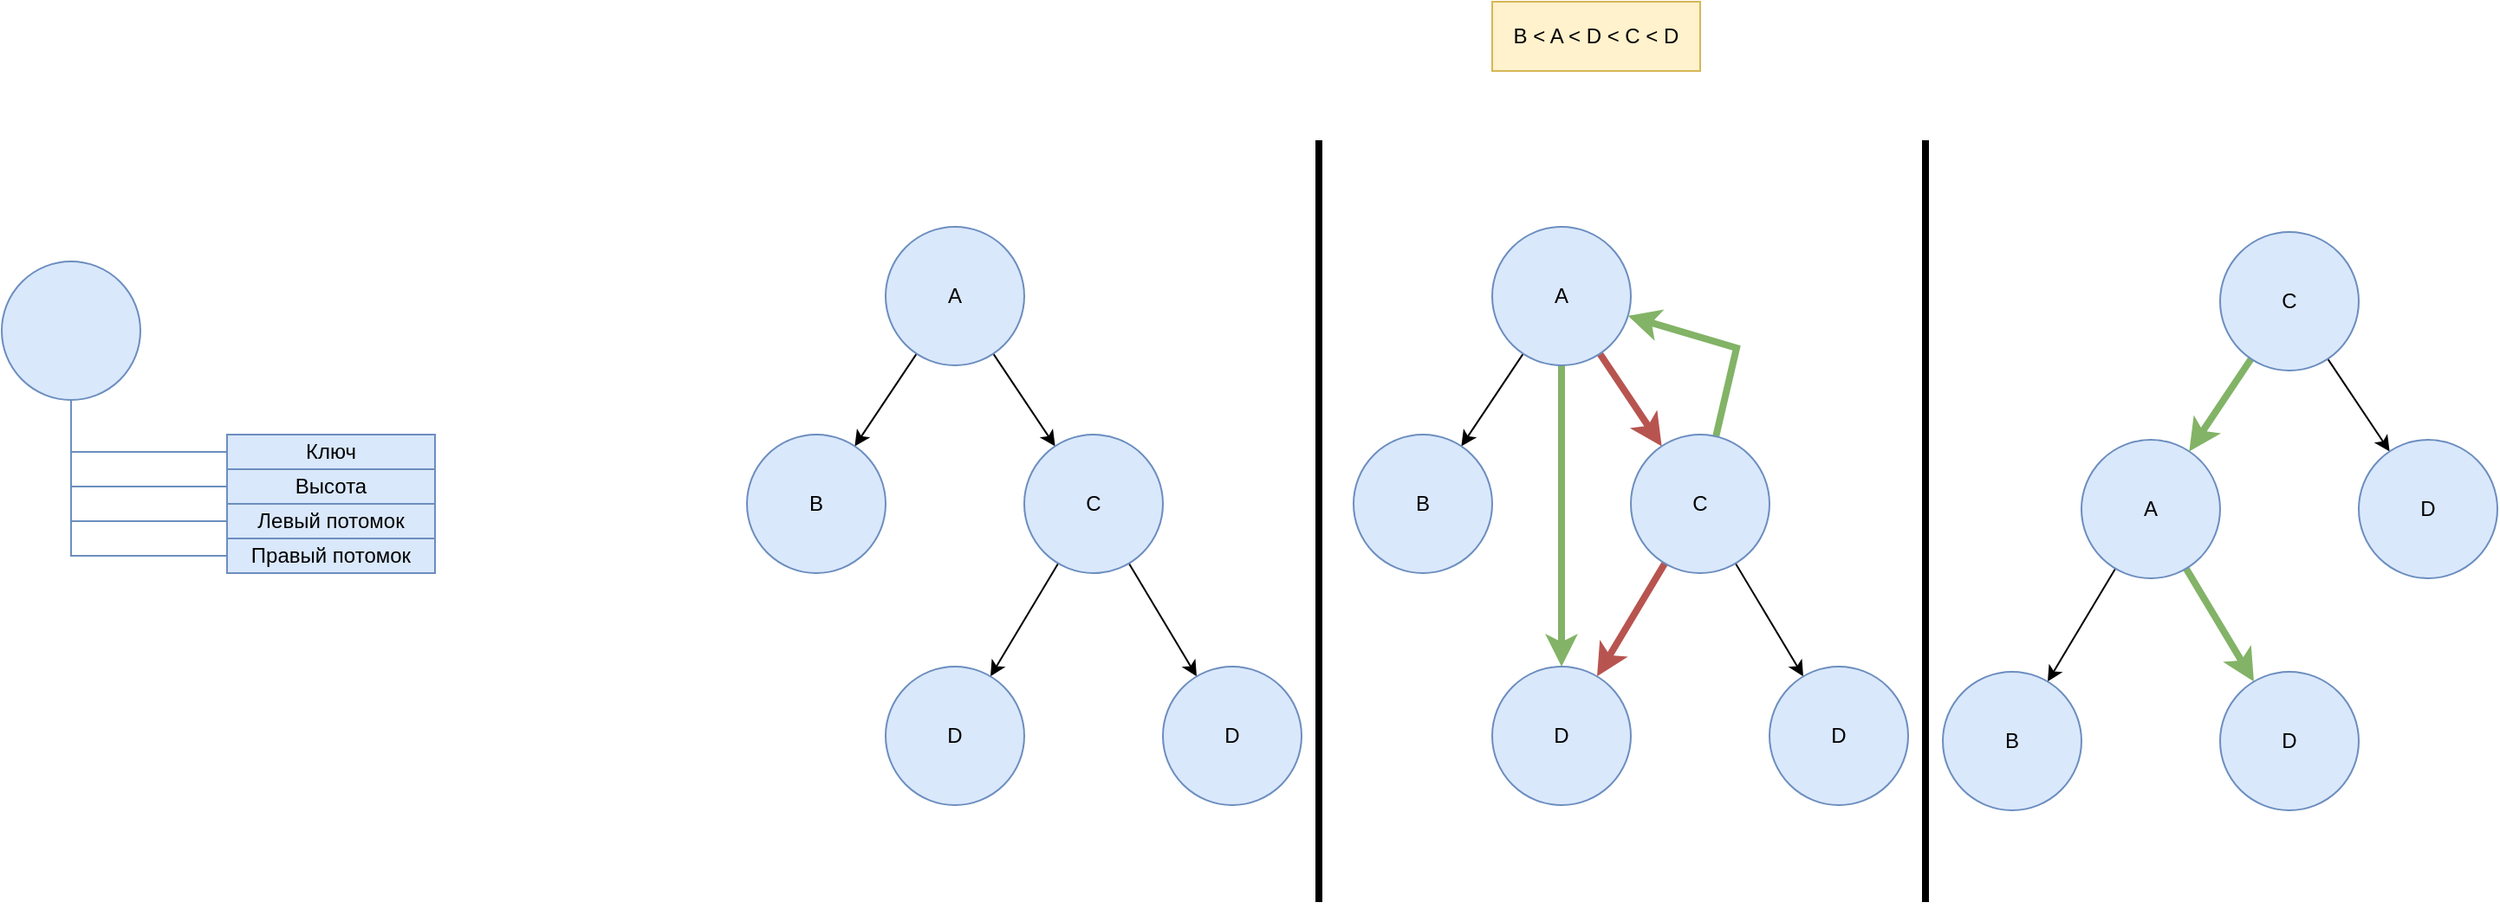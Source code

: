 <mxfile version="16.4.11" type="device" pages="8"><diagram id="NfL_derVRxHChb77lpWg" name="Страница 1"><mxGraphModel dx="1554" dy="1216" grid="1" gridSize="10" guides="1" tooltips="1" connect="1" arrows="1" fold="1" page="1" pageScale="1" pageWidth="1169" pageHeight="827" math="0" shadow="0"><root><mxCell id="0"/><mxCell id="1" parent="0"/><mxCell id="4kePDX7KUDZDOzJKp7xF-2" value="" style="ellipse;whiteSpace=wrap;html=1;aspect=fixed;fillColor=#dae8fc;strokeColor=#6c8ebf;" vertex="1" parent="1"><mxGeometry x="210" y="220" width="80" height="80" as="geometry"/></mxCell><mxCell id="4kePDX7KUDZDOzJKp7xF-8" style="edgeStyle=orthogonalEdgeStyle;rounded=0;orthogonalLoop=1;jettySize=auto;html=1;endArrow=none;endFill=0;fillColor=#dae8fc;strokeColor=#6c8ebf;" edge="1" parent="1" source="4kePDX7KUDZDOzJKp7xF-4" target="4kePDX7KUDZDOzJKp7xF-2"><mxGeometry relative="1" as="geometry"/></mxCell><mxCell id="4kePDX7KUDZDOzJKp7xF-4" value="Ключ" style="rounded=0;whiteSpace=wrap;html=1;fillColor=#dae8fc;strokeColor=#6c8ebf;" vertex="1" parent="1"><mxGeometry x="340" y="320" width="120" height="20" as="geometry"/></mxCell><mxCell id="4kePDX7KUDZDOzJKp7xF-9" style="edgeStyle=orthogonalEdgeStyle;rounded=0;orthogonalLoop=1;jettySize=auto;html=1;endArrow=none;endFill=0;fillColor=#dae8fc;strokeColor=#6c8ebf;" edge="1" parent="1" source="4kePDX7KUDZDOzJKp7xF-5" target="4kePDX7KUDZDOzJKp7xF-2"><mxGeometry relative="1" as="geometry"/></mxCell><mxCell id="4kePDX7KUDZDOzJKp7xF-5" value="Высота" style="rounded=0;whiteSpace=wrap;html=1;fillColor=#dae8fc;strokeColor=#6c8ebf;" vertex="1" parent="1"><mxGeometry x="340" y="340" width="120" height="20" as="geometry"/></mxCell><mxCell id="4kePDX7KUDZDOzJKp7xF-10" style="edgeStyle=orthogonalEdgeStyle;rounded=0;orthogonalLoop=1;jettySize=auto;html=1;endArrow=none;endFill=0;fillColor=#dae8fc;strokeColor=#6c8ebf;" edge="1" parent="1" source="4kePDX7KUDZDOzJKp7xF-6" target="4kePDX7KUDZDOzJKp7xF-2"><mxGeometry relative="1" as="geometry"/></mxCell><mxCell id="4kePDX7KUDZDOzJKp7xF-6" value="Левый потомок" style="rounded=0;whiteSpace=wrap;html=1;fillColor=#dae8fc;strokeColor=#6c8ebf;" vertex="1" parent="1"><mxGeometry x="340" y="360" width="120" height="20" as="geometry"/></mxCell><mxCell id="4kePDX7KUDZDOzJKp7xF-11" style="edgeStyle=orthogonalEdgeStyle;rounded=0;orthogonalLoop=1;jettySize=auto;html=1;endArrow=none;endFill=0;fillColor=#dae8fc;strokeColor=#6c8ebf;" edge="1" parent="1" source="4kePDX7KUDZDOzJKp7xF-7" target="4kePDX7KUDZDOzJKp7xF-2"><mxGeometry relative="1" as="geometry"/></mxCell><mxCell id="4kePDX7KUDZDOzJKp7xF-7" value="Правый потомок" style="rounded=0;whiteSpace=wrap;html=1;fillColor=#dae8fc;strokeColor=#6c8ebf;" vertex="1" parent="1"><mxGeometry x="340" y="380" width="120" height="20" as="geometry"/></mxCell><mxCell id="4kePDX7KUDZDOzJKp7xF-17" style="rounded=0;orthogonalLoop=1;jettySize=auto;html=1;endArrow=classic;endFill=1;" edge="1" parent="1" source="4kePDX7KUDZDOzJKp7xF-12" target="4kePDX7KUDZDOzJKp7xF-14"><mxGeometry relative="1" as="geometry"/></mxCell><mxCell id="4kePDX7KUDZDOzJKp7xF-18" style="edgeStyle=none;rounded=0;orthogonalLoop=1;jettySize=auto;html=1;endArrow=classic;endFill=1;" edge="1" parent="1" source="4kePDX7KUDZDOzJKp7xF-12" target="4kePDX7KUDZDOzJKp7xF-13"><mxGeometry relative="1" as="geometry"/></mxCell><mxCell id="4kePDX7KUDZDOzJKp7xF-12" value="A" style="ellipse;whiteSpace=wrap;html=1;aspect=fixed;fillColor=#dae8fc;strokeColor=#6c8ebf;" vertex="1" parent="1"><mxGeometry x="720" y="200" width="80" height="80" as="geometry"/></mxCell><mxCell id="4kePDX7KUDZDOzJKp7xF-19" style="edgeStyle=none;rounded=0;orthogonalLoop=1;jettySize=auto;html=1;endArrow=classic;endFill=1;" edge="1" parent="1" source="4kePDX7KUDZDOzJKp7xF-13" target="4kePDX7KUDZDOzJKp7xF-15"><mxGeometry relative="1" as="geometry"/></mxCell><mxCell id="4kePDX7KUDZDOzJKp7xF-20" style="edgeStyle=none;rounded=0;orthogonalLoop=1;jettySize=auto;html=1;endArrow=classic;endFill=1;" edge="1" parent="1" source="4kePDX7KUDZDOzJKp7xF-13" target="4kePDX7KUDZDOzJKp7xF-16"><mxGeometry relative="1" as="geometry"/></mxCell><mxCell id="4kePDX7KUDZDOzJKp7xF-13" value="C" style="ellipse;whiteSpace=wrap;html=1;aspect=fixed;fillColor=#dae8fc;strokeColor=#6c8ebf;" vertex="1" parent="1"><mxGeometry x="800" y="320" width="80" height="80" as="geometry"/></mxCell><mxCell id="4kePDX7KUDZDOzJKp7xF-14" value="B" style="ellipse;whiteSpace=wrap;html=1;aspect=fixed;fillColor=#dae8fc;strokeColor=#6c8ebf;" vertex="1" parent="1"><mxGeometry x="640" y="320" width="80" height="80" as="geometry"/></mxCell><mxCell id="4kePDX7KUDZDOzJKp7xF-15" value="D" style="ellipse;whiteSpace=wrap;html=1;aspect=fixed;fillColor=#dae8fc;strokeColor=#6c8ebf;" vertex="1" parent="1"><mxGeometry x="720" y="454" width="80" height="80" as="geometry"/></mxCell><mxCell id="4kePDX7KUDZDOzJKp7xF-16" value="D" style="ellipse;whiteSpace=wrap;html=1;aspect=fixed;fillColor=#dae8fc;strokeColor=#6c8ebf;" vertex="1" parent="1"><mxGeometry x="880" y="454" width="80" height="80" as="geometry"/></mxCell><mxCell id="4kePDX7KUDZDOzJKp7xF-21" style="rounded=0;orthogonalLoop=1;jettySize=auto;html=1;endArrow=classic;endFill=1;" edge="1" source="4kePDX7KUDZDOzJKp7xF-23" target="4kePDX7KUDZDOzJKp7xF-27" parent="1"><mxGeometry relative="1" as="geometry"/></mxCell><mxCell id="4kePDX7KUDZDOzJKp7xF-22" style="edgeStyle=none;rounded=0;orthogonalLoop=1;jettySize=auto;html=1;endArrow=classic;endFill=1;fillColor=#f8cecc;strokeColor=#b85450;strokeWidth=4;" edge="1" source="4kePDX7KUDZDOzJKp7xF-23" target="4kePDX7KUDZDOzJKp7xF-26" parent="1"><mxGeometry relative="1" as="geometry"/></mxCell><mxCell id="4kePDX7KUDZDOzJKp7xF-32" style="edgeStyle=none;rounded=0;orthogonalLoop=1;jettySize=auto;html=1;endArrow=classic;endFill=1;fillColor=#d5e8d4;strokeColor=#82b366;strokeWidth=4;" edge="1" parent="1" source="4kePDX7KUDZDOzJKp7xF-23" target="4kePDX7KUDZDOzJKp7xF-28"><mxGeometry relative="1" as="geometry"/></mxCell><mxCell id="4kePDX7KUDZDOzJKp7xF-23" value="A" style="ellipse;whiteSpace=wrap;html=1;aspect=fixed;fillColor=#dae8fc;strokeColor=#6c8ebf;" vertex="1" parent="1"><mxGeometry x="1070" y="200" width="80" height="80" as="geometry"/></mxCell><mxCell id="4kePDX7KUDZDOzJKp7xF-24" style="edgeStyle=none;rounded=0;orthogonalLoop=1;jettySize=auto;html=1;endArrow=classic;endFill=1;fillColor=#f8cecc;strokeColor=#b85450;strokeWidth=4;" edge="1" source="4kePDX7KUDZDOzJKp7xF-26" target="4kePDX7KUDZDOzJKp7xF-28" parent="1"><mxGeometry relative="1" as="geometry"/></mxCell><mxCell id="4kePDX7KUDZDOzJKp7xF-25" style="edgeStyle=none;rounded=0;orthogonalLoop=1;jettySize=auto;html=1;endArrow=classic;endFill=1;" edge="1" source="4kePDX7KUDZDOzJKp7xF-26" target="4kePDX7KUDZDOzJKp7xF-29" parent="1"><mxGeometry relative="1" as="geometry"/></mxCell><mxCell id="4kePDX7KUDZDOzJKp7xF-33" style="edgeStyle=none;rounded=0;orthogonalLoop=1;jettySize=auto;html=1;endArrow=classic;endFill=1;fillColor=#d5e8d4;strokeColor=#82b366;strokeWidth=4;" edge="1" parent="1" source="4kePDX7KUDZDOzJKp7xF-26" target="4kePDX7KUDZDOzJKp7xF-23"><mxGeometry relative="1" as="geometry"><Array as="points"><mxPoint x="1211" y="270"/></Array></mxGeometry></mxCell><mxCell id="4kePDX7KUDZDOzJKp7xF-26" value="C" style="ellipse;whiteSpace=wrap;html=1;aspect=fixed;fillColor=#dae8fc;strokeColor=#6c8ebf;" vertex="1" parent="1"><mxGeometry x="1150" y="320" width="80" height="80" as="geometry"/></mxCell><mxCell id="4kePDX7KUDZDOzJKp7xF-27" value="B" style="ellipse;whiteSpace=wrap;html=1;aspect=fixed;fillColor=#dae8fc;strokeColor=#6c8ebf;" vertex="1" parent="1"><mxGeometry x="990" y="320" width="80" height="80" as="geometry"/></mxCell><mxCell id="4kePDX7KUDZDOzJKp7xF-28" value="D" style="ellipse;whiteSpace=wrap;html=1;aspect=fixed;fillColor=#dae8fc;strokeColor=#6c8ebf;" vertex="1" parent="1"><mxGeometry x="1070" y="454" width="80" height="80" as="geometry"/></mxCell><mxCell id="4kePDX7KUDZDOzJKp7xF-29" value="D" style="ellipse;whiteSpace=wrap;html=1;aspect=fixed;fillColor=#dae8fc;strokeColor=#6c8ebf;" vertex="1" parent="1"><mxGeometry x="1230" y="454" width="80" height="80" as="geometry"/></mxCell><mxCell id="4kePDX7KUDZDOzJKp7xF-31" value="B &amp;lt; A &amp;lt; D &amp;lt; C &amp;lt; D" style="rounded=0;whiteSpace=wrap;html=1;fillColor=#fff2cc;strokeColor=#d6b656;" vertex="1" parent="1"><mxGeometry x="1070" y="70" width="120" height="40" as="geometry"/></mxCell><mxCell id="4kePDX7KUDZDOzJKp7xF-34" style="rounded=0;orthogonalLoop=1;jettySize=auto;html=1;endArrow=classic;endFill=1;" edge="1" source="4kePDX7KUDZDOzJKp7xF-37" target="4kePDX7KUDZDOzJKp7xF-42" parent="1"><mxGeometry relative="1" as="geometry"/></mxCell><mxCell id="4kePDX7KUDZDOzJKp7xF-36" style="edgeStyle=none;rounded=0;orthogonalLoop=1;jettySize=auto;html=1;endArrow=classic;endFill=1;fillColor=#d5e8d4;strokeColor=#82b366;strokeWidth=4;" edge="1" source="4kePDX7KUDZDOzJKp7xF-37" target="4kePDX7KUDZDOzJKp7xF-43" parent="1"><mxGeometry relative="1" as="geometry"/></mxCell><mxCell id="4kePDX7KUDZDOzJKp7xF-37" value="A" style="ellipse;whiteSpace=wrap;html=1;aspect=fixed;fillColor=#dae8fc;strokeColor=#6c8ebf;" vertex="1" parent="1"><mxGeometry x="1410" y="323" width="80" height="80" as="geometry"/></mxCell><mxCell id="4kePDX7KUDZDOzJKp7xF-39" style="edgeStyle=none;rounded=0;orthogonalLoop=1;jettySize=auto;html=1;endArrow=classic;endFill=1;" edge="1" source="4kePDX7KUDZDOzJKp7xF-41" target="4kePDX7KUDZDOzJKp7xF-44" parent="1"><mxGeometry relative="1" as="geometry"/></mxCell><mxCell id="4kePDX7KUDZDOzJKp7xF-40" style="edgeStyle=none;rounded=0;orthogonalLoop=1;jettySize=auto;html=1;endArrow=classic;endFill=1;fillColor=#d5e8d4;strokeColor=#82b366;strokeWidth=4;" edge="1" source="4kePDX7KUDZDOzJKp7xF-41" target="4kePDX7KUDZDOzJKp7xF-37" parent="1"><mxGeometry relative="1" as="geometry"><Array as="points"/></mxGeometry></mxCell><mxCell id="4kePDX7KUDZDOzJKp7xF-41" value="C" style="ellipse;whiteSpace=wrap;html=1;aspect=fixed;fillColor=#dae8fc;strokeColor=#6c8ebf;" vertex="1" parent="1"><mxGeometry x="1490" y="203" width="80" height="80" as="geometry"/></mxCell><mxCell id="4kePDX7KUDZDOzJKp7xF-42" value="B" style="ellipse;whiteSpace=wrap;html=1;aspect=fixed;fillColor=#dae8fc;strokeColor=#6c8ebf;" vertex="1" parent="1"><mxGeometry x="1330" y="457" width="80" height="80" as="geometry"/></mxCell><mxCell id="4kePDX7KUDZDOzJKp7xF-43" value="D" style="ellipse;whiteSpace=wrap;html=1;aspect=fixed;fillColor=#dae8fc;strokeColor=#6c8ebf;" vertex="1" parent="1"><mxGeometry x="1490" y="457" width="80" height="80" as="geometry"/></mxCell><mxCell id="4kePDX7KUDZDOzJKp7xF-44" value="D" style="ellipse;whiteSpace=wrap;html=1;aspect=fixed;fillColor=#dae8fc;strokeColor=#6c8ebf;" vertex="1" parent="1"><mxGeometry x="1570" y="323" width="80" height="80" as="geometry"/></mxCell><mxCell id="4kePDX7KUDZDOzJKp7xF-45" value="" style="endArrow=none;html=1;rounded=0;strokeWidth=4;" edge="1" parent="1"><mxGeometry width="50" height="50" relative="1" as="geometry"><mxPoint x="970" y="590" as="sourcePoint"/><mxPoint x="970" y="150" as="targetPoint"/></mxGeometry></mxCell><mxCell id="4kePDX7KUDZDOzJKp7xF-46" value="" style="endArrow=none;html=1;rounded=0;strokeWidth=4;" edge="1" parent="1"><mxGeometry width="50" height="50" relative="1" as="geometry"><mxPoint x="1320" y="590.0" as="sourcePoint"/><mxPoint x="1320" y="150" as="targetPoint"/></mxGeometry></mxCell></root></mxGraphModel></diagram><diagram id="mCjSkvLbbsW009ZarYeJ" name="Малый левый"><mxGraphModel dx="1978" dy="1547" grid="1" gridSize="10" guides="1" tooltips="1" connect="1" arrows="1" fold="1" page="1" pageScale="1" pageWidth="1169" pageHeight="827" math="0" shadow="0"><root><mxCell id="Q7Gc3Q5oM7Q5BVDHRvXe-0"/><mxCell id="Q7Gc3Q5oM7Q5BVDHRvXe-1" parent="Q7Gc3Q5oM7Q5BVDHRvXe-0"/><mxCell id="sv-HedWxP-t185Ioa4Zj-0" style="rounded=0;orthogonalLoop=1;jettySize=auto;html=1;endArrow=classic;endFill=1;" edge="1" parent="Q7Gc3Q5oM7Q5BVDHRvXe-1" source="sv-HedWxP-t185Ioa4Zj-2" target="sv-HedWxP-t185Ioa4Zj-6"><mxGeometry relative="1" as="geometry"/></mxCell><mxCell id="sv-HedWxP-t185Ioa4Zj-1" style="edgeStyle=none;rounded=0;orthogonalLoop=1;jettySize=auto;html=1;endArrow=classic;endFill=1;" edge="1" parent="Q7Gc3Q5oM7Q5BVDHRvXe-1" source="sv-HedWxP-t185Ioa4Zj-2" target="sv-HedWxP-t185Ioa4Zj-5"><mxGeometry relative="1" as="geometry"/></mxCell><mxCell id="sv-HedWxP-t185Ioa4Zj-2" value="A" style="ellipse;whiteSpace=wrap;html=1;aspect=fixed;fillColor=#dae8fc;strokeColor=#6c8ebf;" vertex="1" parent="Q7Gc3Q5oM7Q5BVDHRvXe-1"><mxGeometry x="140" y="280" width="80" height="80" as="geometry"/></mxCell><mxCell id="sv-HedWxP-t185Ioa4Zj-3" style="edgeStyle=none;rounded=0;orthogonalLoop=1;jettySize=auto;html=1;endArrow=classic;endFill=1;" edge="1" parent="Q7Gc3Q5oM7Q5BVDHRvXe-1" source="sv-HedWxP-t185Ioa4Zj-5" target="sv-HedWxP-t185Ioa4Zj-7"><mxGeometry relative="1" as="geometry"/></mxCell><mxCell id="sv-HedWxP-t185Ioa4Zj-4" style="edgeStyle=none;rounded=0;orthogonalLoop=1;jettySize=auto;html=1;endArrow=classic;endFill=1;" edge="1" parent="Q7Gc3Q5oM7Q5BVDHRvXe-1" source="sv-HedWxP-t185Ioa4Zj-5" target="sv-HedWxP-t185Ioa4Zj-8"><mxGeometry relative="1" as="geometry"/></mxCell><mxCell id="sv-HedWxP-t185Ioa4Zj-5" value="C" style="ellipse;whiteSpace=wrap;html=1;aspect=fixed;fillColor=#dae8fc;strokeColor=#6c8ebf;" vertex="1" parent="Q7Gc3Q5oM7Q5BVDHRvXe-1"><mxGeometry x="220" y="400" width="80" height="80" as="geometry"/></mxCell><mxCell id="sv-HedWxP-t185Ioa4Zj-6" value="B" style="ellipse;whiteSpace=wrap;html=1;aspect=fixed;fillColor=#dae8fc;strokeColor=#6c8ebf;" vertex="1" parent="Q7Gc3Q5oM7Q5BVDHRvXe-1"><mxGeometry x="60" y="400" width="80" height="80" as="geometry"/></mxCell><mxCell id="sv-HedWxP-t185Ioa4Zj-7" value="D" style="ellipse;whiteSpace=wrap;html=1;aspect=fixed;fillColor=#dae8fc;strokeColor=#6c8ebf;" vertex="1" parent="Q7Gc3Q5oM7Q5BVDHRvXe-1"><mxGeometry x="140" y="520" width="80" height="80" as="geometry"/></mxCell><mxCell id="sv-HedWxP-t185Ioa4Zj-8" value="E" style="ellipse;whiteSpace=wrap;html=1;aspect=fixed;fillColor=#dae8fc;strokeColor=#6c8ebf;" vertex="1" parent="Q7Gc3Q5oM7Q5BVDHRvXe-1"><mxGeometry x="300" y="520" width="80" height="80" as="geometry"/></mxCell><mxCell id="sv-HedWxP-t185Ioa4Zj-9" style="rounded=0;orthogonalLoop=1;jettySize=auto;html=1;endArrow=classic;endFill=1;" edge="1" parent="Q7Gc3Q5oM7Q5BVDHRvXe-1" source="sv-HedWxP-t185Ioa4Zj-12" target="sv-HedWxP-t185Ioa4Zj-17"><mxGeometry relative="1" as="geometry"/></mxCell><mxCell id="sv-HedWxP-t185Ioa4Zj-10" style="edgeStyle=none;rounded=0;orthogonalLoop=1;jettySize=auto;html=1;endArrow=classic;endFill=1;fillColor=#f8cecc;strokeColor=#b85450;strokeWidth=4;" edge="1" parent="Q7Gc3Q5oM7Q5BVDHRvXe-1" source="sv-HedWxP-t185Ioa4Zj-12" target="sv-HedWxP-t185Ioa4Zj-16"><mxGeometry relative="1" as="geometry"/></mxCell><mxCell id="sv-HedWxP-t185Ioa4Zj-11" style="edgeStyle=none;rounded=0;orthogonalLoop=1;jettySize=auto;html=1;endArrow=classic;endFill=1;fillColor=#d5e8d4;strokeColor=#82b366;strokeWidth=4;" edge="1" parent="Q7Gc3Q5oM7Q5BVDHRvXe-1" source="sv-HedWxP-t185Ioa4Zj-12" target="sv-HedWxP-t185Ioa4Zj-18"><mxGeometry relative="1" as="geometry"/></mxCell><mxCell id="sv-HedWxP-t185Ioa4Zj-12" value="A" style="ellipse;whiteSpace=wrap;html=1;aspect=fixed;fillColor=#dae8fc;strokeColor=#6c8ebf;" vertex="1" parent="Q7Gc3Q5oM7Q5BVDHRvXe-1"><mxGeometry x="500" y="270" width="80" height="80" as="geometry"/></mxCell><mxCell id="sv-HedWxP-t185Ioa4Zj-13" style="edgeStyle=none;rounded=0;orthogonalLoop=1;jettySize=auto;html=1;endArrow=classic;endFill=1;fillColor=#f8cecc;strokeColor=#b85450;strokeWidth=4;" edge="1" parent="Q7Gc3Q5oM7Q5BVDHRvXe-1" source="sv-HedWxP-t185Ioa4Zj-16" target="sv-HedWxP-t185Ioa4Zj-18"><mxGeometry relative="1" as="geometry"/></mxCell><mxCell id="sv-HedWxP-t185Ioa4Zj-14" style="edgeStyle=none;rounded=0;orthogonalLoop=1;jettySize=auto;html=1;endArrow=classic;endFill=1;" edge="1" parent="Q7Gc3Q5oM7Q5BVDHRvXe-1" source="sv-HedWxP-t185Ioa4Zj-16" target="sv-HedWxP-t185Ioa4Zj-19"><mxGeometry relative="1" as="geometry"/></mxCell><mxCell id="sv-HedWxP-t185Ioa4Zj-15" style="edgeStyle=none;rounded=0;orthogonalLoop=1;jettySize=auto;html=1;endArrow=classic;endFill=1;fillColor=#d5e8d4;strokeColor=#82b366;strokeWidth=4;" edge="1" parent="Q7Gc3Q5oM7Q5BVDHRvXe-1" source="sv-HedWxP-t185Ioa4Zj-16" target="sv-HedWxP-t185Ioa4Zj-12"><mxGeometry relative="1" as="geometry"><Array as="points"><mxPoint x="641" y="354"/></Array></mxGeometry></mxCell><mxCell id="sv-HedWxP-t185Ioa4Zj-16" value="C" style="ellipse;whiteSpace=wrap;html=1;aspect=fixed;fillColor=#dae8fc;strokeColor=#6c8ebf;" vertex="1" parent="Q7Gc3Q5oM7Q5BVDHRvXe-1"><mxGeometry x="580" y="400" width="80" height="80" as="geometry"/></mxCell><mxCell id="sv-HedWxP-t185Ioa4Zj-17" value="B" style="ellipse;whiteSpace=wrap;html=1;aspect=fixed;fillColor=#dae8fc;strokeColor=#6c8ebf;" vertex="1" parent="Q7Gc3Q5oM7Q5BVDHRvXe-1"><mxGeometry x="420" y="400" width="80" height="80" as="geometry"/></mxCell><mxCell id="sv-HedWxP-t185Ioa4Zj-18" value="D" style="ellipse;whiteSpace=wrap;html=1;aspect=fixed;fillColor=#dae8fc;strokeColor=#6c8ebf;" vertex="1" parent="Q7Gc3Q5oM7Q5BVDHRvXe-1"><mxGeometry x="500" y="520" width="80" height="80" as="geometry"/></mxCell><mxCell id="sv-HedWxP-t185Ioa4Zj-19" value="E" style="ellipse;whiteSpace=wrap;html=1;aspect=fixed;fillColor=#dae8fc;strokeColor=#6c8ebf;" vertex="1" parent="Q7Gc3Q5oM7Q5BVDHRvXe-1"><mxGeometry x="660" y="520" width="80" height="80" as="geometry"/></mxCell><mxCell id="sv-HedWxP-t185Ioa4Zj-20" value="B &amp;lt; A &amp;lt; D &amp;lt; C &amp;lt; E" style="rounded=0;whiteSpace=wrap;html=1;fillColor=#fff2cc;strokeColor=#d6b656;" vertex="1" parent="Q7Gc3Q5oM7Q5BVDHRvXe-1"><mxGeometry x="510" y="200" width="120" height="40" as="geometry"/></mxCell><mxCell id="sv-HedWxP-t185Ioa4Zj-21" style="rounded=0;orthogonalLoop=1;jettySize=auto;html=1;endArrow=classic;endFill=1;" edge="1" parent="Q7Gc3Q5oM7Q5BVDHRvXe-1" source="sv-HedWxP-t185Ioa4Zj-23" target="sv-HedWxP-t185Ioa4Zj-27"><mxGeometry relative="1" as="geometry"/></mxCell><mxCell id="sv-HedWxP-t185Ioa4Zj-22" style="edgeStyle=none;rounded=0;orthogonalLoop=1;jettySize=auto;html=1;endArrow=classic;endFill=1;fillColor=#d5e8d4;strokeColor=#82b366;strokeWidth=4;" edge="1" parent="Q7Gc3Q5oM7Q5BVDHRvXe-1" source="sv-HedWxP-t185Ioa4Zj-23" target="sv-HedWxP-t185Ioa4Zj-28"><mxGeometry relative="1" as="geometry"/></mxCell><mxCell id="sv-HedWxP-t185Ioa4Zj-23" value="A" style="ellipse;whiteSpace=wrap;html=1;aspect=fixed;fillColor=#dae8fc;strokeColor=#6c8ebf;" vertex="1" parent="Q7Gc3Q5oM7Q5BVDHRvXe-1"><mxGeometry x="860" y="400" width="80" height="80" as="geometry"/></mxCell><mxCell id="sv-HedWxP-t185Ioa4Zj-24" style="edgeStyle=none;rounded=0;orthogonalLoop=1;jettySize=auto;html=1;endArrow=classic;endFill=1;" edge="1" parent="Q7Gc3Q5oM7Q5BVDHRvXe-1" source="sv-HedWxP-t185Ioa4Zj-26" target="sv-HedWxP-t185Ioa4Zj-29"><mxGeometry relative="1" as="geometry"/></mxCell><mxCell id="sv-HedWxP-t185Ioa4Zj-25" style="edgeStyle=none;rounded=0;orthogonalLoop=1;jettySize=auto;html=1;endArrow=classic;endFill=1;fillColor=#d5e8d4;strokeColor=#82b366;strokeWidth=4;" edge="1" parent="Q7Gc3Q5oM7Q5BVDHRvXe-1" source="sv-HedWxP-t185Ioa4Zj-26" target="sv-HedWxP-t185Ioa4Zj-23"><mxGeometry relative="1" as="geometry"><Array as="points"/></mxGeometry></mxCell><mxCell id="sv-HedWxP-t185Ioa4Zj-26" value="C" style="ellipse;whiteSpace=wrap;html=1;aspect=fixed;fillColor=#dae8fc;strokeColor=#6c8ebf;" vertex="1" parent="Q7Gc3Q5oM7Q5BVDHRvXe-1"><mxGeometry x="940" y="287" width="80" height="80" as="geometry"/></mxCell><mxCell id="sv-HedWxP-t185Ioa4Zj-27" value="B" style="ellipse;whiteSpace=wrap;html=1;aspect=fixed;fillColor=#dae8fc;strokeColor=#6c8ebf;" vertex="1" parent="Q7Gc3Q5oM7Q5BVDHRvXe-1"><mxGeometry x="780" y="520" width="80" height="80" as="geometry"/></mxCell><mxCell id="sv-HedWxP-t185Ioa4Zj-28" value="D" style="ellipse;whiteSpace=wrap;html=1;aspect=fixed;fillColor=#dae8fc;strokeColor=#6c8ebf;" vertex="1" parent="Q7Gc3Q5oM7Q5BVDHRvXe-1"><mxGeometry x="940" y="520" width="80" height="80" as="geometry"/></mxCell><mxCell id="sv-HedWxP-t185Ioa4Zj-29" value="E" style="ellipse;whiteSpace=wrap;html=1;aspect=fixed;fillColor=#dae8fc;strokeColor=#6c8ebf;" vertex="1" parent="Q7Gc3Q5oM7Q5BVDHRvXe-1"><mxGeometry x="1020" y="400" width="80" height="80" as="geometry"/></mxCell><mxCell id="sv-HedWxP-t185Ioa4Zj-30" value="" style="endArrow=none;html=1;rounded=0;strokeWidth=4;" edge="1" parent="Q7Gc3Q5oM7Q5BVDHRvXe-1"><mxGeometry width="50" height="50" relative="1" as="geometry"><mxPoint x="400" y="640" as="sourcePoint"/><mxPoint x="400" y="240" as="targetPoint"/></mxGeometry></mxCell><mxCell id="sv-HedWxP-t185Ioa4Zj-31" value="" style="endArrow=none;html=1;rounded=0;strokeWidth=4;" edge="1" parent="Q7Gc3Q5oM7Q5BVDHRvXe-1"><mxGeometry width="50" height="50" relative="1" as="geometry"><mxPoint x="760" y="640" as="sourcePoint"/><mxPoint x="760" y="240" as="targetPoint"/></mxGeometry></mxCell></root></mxGraphModel></diagram><diagram id="5YBWoqLJQMZcUQ1sgIr-" name="Малый правый"><mxGraphModel dx="2176" dy="1702" grid="1" gridSize="10" guides="1" tooltips="1" connect="1" arrows="1" fold="1" page="1" pageScale="1" pageWidth="1169" pageHeight="827" math="0" shadow="0"><root><mxCell id="RYXY7MhoHNzjpxtVSEvg-0"/><mxCell id="RYXY7MhoHNzjpxtVSEvg-1" parent="RYXY7MhoHNzjpxtVSEvg-0"/><mxCell id="jWAVuDAytlc6R2KAaxCx-0" style="rounded=0;orthogonalLoop=1;jettySize=auto;html=1;endArrow=classic;endFill=1;" edge="1" parent="RYXY7MhoHNzjpxtVSEvg-1" source="jWAVuDAytlc6R2KAaxCx-2" target="jWAVuDAytlc6R2KAaxCx-6"><mxGeometry relative="1" as="geometry"/></mxCell><mxCell id="jWAVuDAytlc6R2KAaxCx-1" style="edgeStyle=none;rounded=0;orthogonalLoop=1;jettySize=auto;html=1;endArrow=classic;endFill=1;strokeWidth=4;fillColor=#d5e8d4;strokeColor=#82b366;" edge="1" parent="RYXY7MhoHNzjpxtVSEvg-1" source="jWAVuDAytlc6R2KAaxCx-2" target="jWAVuDAytlc6R2KAaxCx-5"><mxGeometry relative="1" as="geometry"/></mxCell><mxCell id="jWAVuDAytlc6R2KAaxCx-2" value="A" style="ellipse;whiteSpace=wrap;html=1;aspect=fixed;fillColor=#dae8fc;strokeColor=#6c8ebf;" vertex="1" parent="RYXY7MhoHNzjpxtVSEvg-1"><mxGeometry x="860" y="284" width="80" height="80" as="geometry"/></mxCell><mxCell id="jWAVuDAytlc6R2KAaxCx-3" style="edgeStyle=none;rounded=0;orthogonalLoop=1;jettySize=auto;html=1;endArrow=classic;endFill=1;strokeWidth=4;fillColor=#d5e8d4;strokeColor=#82b366;" edge="1" parent="RYXY7MhoHNzjpxtVSEvg-1" source="jWAVuDAytlc6R2KAaxCx-5" target="jWAVuDAytlc6R2KAaxCx-7"><mxGeometry relative="1" as="geometry"/></mxCell><mxCell id="jWAVuDAytlc6R2KAaxCx-4" style="edgeStyle=none;rounded=0;orthogonalLoop=1;jettySize=auto;html=1;endArrow=classic;endFill=1;" edge="1" parent="RYXY7MhoHNzjpxtVSEvg-1" source="jWAVuDAytlc6R2KAaxCx-5" target="jWAVuDAytlc6R2KAaxCx-8"><mxGeometry relative="1" as="geometry"/></mxCell><mxCell id="jWAVuDAytlc6R2KAaxCx-5" value="C" style="ellipse;whiteSpace=wrap;html=1;aspect=fixed;fillColor=#dae8fc;strokeColor=#6c8ebf;" vertex="1" parent="RYXY7MhoHNzjpxtVSEvg-1"><mxGeometry x="940" y="400" width="80" height="80" as="geometry"/></mxCell><mxCell id="jWAVuDAytlc6R2KAaxCx-6" value="B" style="ellipse;whiteSpace=wrap;html=1;aspect=fixed;fillColor=#dae8fc;strokeColor=#6c8ebf;" vertex="1" parent="RYXY7MhoHNzjpxtVSEvg-1"><mxGeometry x="780" y="400" width="80" height="80" as="geometry"/></mxCell><mxCell id="jWAVuDAytlc6R2KAaxCx-7" value="D" style="ellipse;whiteSpace=wrap;html=1;aspect=fixed;fillColor=#dae8fc;strokeColor=#6c8ebf;" vertex="1" parent="RYXY7MhoHNzjpxtVSEvg-1"><mxGeometry x="860" y="520" width="80" height="80" as="geometry"/></mxCell><mxCell id="jWAVuDAytlc6R2KAaxCx-8" value="D" style="ellipse;whiteSpace=wrap;html=1;aspect=fixed;fillColor=#dae8fc;strokeColor=#6c8ebf;" vertex="1" parent="RYXY7MhoHNzjpxtVSEvg-1"><mxGeometry x="1020" y="520" width="80" height="80" as="geometry"/></mxCell><mxCell id="jWAVuDAytlc6R2KAaxCx-20" value="B &amp;lt; A &amp;lt; D &amp;lt; C &amp;lt; D" style="rounded=0;whiteSpace=wrap;html=1;fillColor=#fff2cc;strokeColor=#d6b656;" vertex="1" parent="RYXY7MhoHNzjpxtVSEvg-1"><mxGeometry x="525" y="200" width="120" height="40" as="geometry"/></mxCell><mxCell id="jWAVuDAytlc6R2KAaxCx-21" style="rounded=0;orthogonalLoop=1;jettySize=auto;html=1;endArrow=classic;endFill=1;" edge="1" parent="RYXY7MhoHNzjpxtVSEvg-1" source="jWAVuDAytlc6R2KAaxCx-23" target="jWAVuDAytlc6R2KAaxCx-27"><mxGeometry relative="1" as="geometry"/></mxCell><mxCell id="jWAVuDAytlc6R2KAaxCx-22" style="edgeStyle=none;rounded=0;orthogonalLoop=1;jettySize=auto;html=1;endArrow=classic;endFill=1;strokeWidth=1;" edge="1" parent="RYXY7MhoHNzjpxtVSEvg-1" source="jWAVuDAytlc6R2KAaxCx-23" target="jWAVuDAytlc6R2KAaxCx-28"><mxGeometry relative="1" as="geometry"/></mxCell><mxCell id="jWAVuDAytlc6R2KAaxCx-23" value="A" style="ellipse;whiteSpace=wrap;html=1;aspect=fixed;fillColor=#dae8fc;strokeColor=#6c8ebf;" vertex="1" parent="RYXY7MhoHNzjpxtVSEvg-1"><mxGeometry x="140" y="400" width="80" height="80" as="geometry"/></mxCell><mxCell id="jWAVuDAytlc6R2KAaxCx-24" style="edgeStyle=none;rounded=0;orthogonalLoop=1;jettySize=auto;html=1;endArrow=classic;endFill=1;" edge="1" parent="RYXY7MhoHNzjpxtVSEvg-1" source="jWAVuDAytlc6R2KAaxCx-26" target="jWAVuDAytlc6R2KAaxCx-29"><mxGeometry relative="1" as="geometry"/></mxCell><mxCell id="jWAVuDAytlc6R2KAaxCx-25" style="edgeStyle=none;rounded=0;orthogonalLoop=1;jettySize=auto;html=1;endArrow=classic;endFill=1;strokeWidth=1;" edge="1" parent="RYXY7MhoHNzjpxtVSEvg-1" source="jWAVuDAytlc6R2KAaxCx-26" target="jWAVuDAytlc6R2KAaxCx-23"><mxGeometry relative="1" as="geometry"><Array as="points"/></mxGeometry></mxCell><mxCell id="jWAVuDAytlc6R2KAaxCx-26" value="C" style="ellipse;whiteSpace=wrap;html=1;aspect=fixed;fillColor=#dae8fc;strokeColor=#6c8ebf;" vertex="1" parent="RYXY7MhoHNzjpxtVSEvg-1"><mxGeometry x="220" y="280" width="80" height="80" as="geometry"/></mxCell><mxCell id="jWAVuDAytlc6R2KAaxCx-27" value="B" style="ellipse;whiteSpace=wrap;html=1;aspect=fixed;fillColor=#dae8fc;strokeColor=#6c8ebf;" vertex="1" parent="RYXY7MhoHNzjpxtVSEvg-1"><mxGeometry x="60" y="520" width="80" height="80" as="geometry"/></mxCell><mxCell id="jWAVuDAytlc6R2KAaxCx-28" value="D" style="ellipse;whiteSpace=wrap;html=1;aspect=fixed;fillColor=#dae8fc;strokeColor=#6c8ebf;" vertex="1" parent="RYXY7MhoHNzjpxtVSEvg-1"><mxGeometry x="220" y="520" width="80" height="80" as="geometry"/></mxCell><mxCell id="jWAVuDAytlc6R2KAaxCx-29" value="D" style="ellipse;whiteSpace=wrap;html=1;aspect=fixed;fillColor=#dae8fc;strokeColor=#6c8ebf;" vertex="1" parent="RYXY7MhoHNzjpxtVSEvg-1"><mxGeometry x="300" y="400" width="80" height="80" as="geometry"/></mxCell><mxCell id="jWAVuDAytlc6R2KAaxCx-30" value="" style="endArrow=none;html=1;rounded=0;strokeWidth=4;" edge="1" parent="RYXY7MhoHNzjpxtVSEvg-1"><mxGeometry width="50" height="50" relative="1" as="geometry"><mxPoint x="400" y="640" as="sourcePoint"/><mxPoint x="400" y="240" as="targetPoint"/></mxGeometry></mxCell><mxCell id="jWAVuDAytlc6R2KAaxCx-31" value="" style="endArrow=none;html=1;rounded=0;strokeWidth=4;" edge="1" parent="RYXY7MhoHNzjpxtVSEvg-1"><mxGeometry width="50" height="50" relative="1" as="geometry"><mxPoint x="760" y="640" as="sourcePoint"/><mxPoint x="760" y="240" as="targetPoint"/></mxGeometry></mxCell><mxCell id="jWAVuDAytlc6R2KAaxCx-32" style="rounded=0;orthogonalLoop=1;jettySize=auto;html=1;endArrow=classic;endFill=1;" edge="1" source="jWAVuDAytlc6R2KAaxCx-34" target="jWAVuDAytlc6R2KAaxCx-38" parent="RYXY7MhoHNzjpxtVSEvg-1"><mxGeometry relative="1" as="geometry"/></mxCell><mxCell id="jWAVuDAytlc6R2KAaxCx-33" style="edgeStyle=none;rounded=0;orthogonalLoop=1;jettySize=auto;html=1;endArrow=classic;endFill=1;strokeWidth=4;fillColor=#f8cecc;strokeColor=#b85450;" edge="1" source="jWAVuDAytlc6R2KAaxCx-34" target="jWAVuDAytlc6R2KAaxCx-39" parent="RYXY7MhoHNzjpxtVSEvg-1"><mxGeometry relative="1" as="geometry"/></mxCell><mxCell id="jWAVuDAytlc6R2KAaxCx-41" style="edgeStyle=none;rounded=0;orthogonalLoop=1;jettySize=auto;html=1;endArrow=classic;endFill=1;strokeWidth=4;fillColor=#d5e8d4;strokeColor=#82b366;" edge="1" parent="RYXY7MhoHNzjpxtVSEvg-1" source="jWAVuDAytlc6R2KAaxCx-34" target="jWAVuDAytlc6R2KAaxCx-37"><mxGeometry relative="1" as="geometry"><Array as="points"><mxPoint x="535" y="350"/></Array></mxGeometry></mxCell><mxCell id="jWAVuDAytlc6R2KAaxCx-34" value="A" style="ellipse;whiteSpace=wrap;html=1;aspect=fixed;fillColor=#dae8fc;strokeColor=#6c8ebf;" vertex="1" parent="RYXY7MhoHNzjpxtVSEvg-1"><mxGeometry x="499" y="400" width="80" height="80" as="geometry"/></mxCell><mxCell id="jWAVuDAytlc6R2KAaxCx-35" style="edgeStyle=none;rounded=0;orthogonalLoop=1;jettySize=auto;html=1;endArrow=classic;endFill=1;" edge="1" source="jWAVuDAytlc6R2KAaxCx-37" target="jWAVuDAytlc6R2KAaxCx-40" parent="RYXY7MhoHNzjpxtVSEvg-1"><mxGeometry relative="1" as="geometry"/></mxCell><mxCell id="jWAVuDAytlc6R2KAaxCx-36" style="edgeStyle=none;rounded=0;orthogonalLoop=1;jettySize=auto;html=1;endArrow=classic;endFill=1;strokeWidth=4;fillColor=#f8cecc;strokeColor=#b85450;" edge="1" source="jWAVuDAytlc6R2KAaxCx-37" target="jWAVuDAytlc6R2KAaxCx-34" parent="RYXY7MhoHNzjpxtVSEvg-1"><mxGeometry relative="1" as="geometry"><Array as="points"/></mxGeometry></mxCell><mxCell id="jWAVuDAytlc6R2KAaxCx-42" style="edgeStyle=none;rounded=0;orthogonalLoop=1;jettySize=auto;html=1;endArrow=classic;endFill=1;strokeWidth=4;fillColor=#d5e8d4;strokeColor=#82b366;" edge="1" parent="RYXY7MhoHNzjpxtVSEvg-1" source="jWAVuDAytlc6R2KAaxCx-37" target="jWAVuDAytlc6R2KAaxCx-39"><mxGeometry relative="1" as="geometry"/></mxCell><mxCell id="jWAVuDAytlc6R2KAaxCx-37" value="C" style="ellipse;whiteSpace=wrap;html=1;aspect=fixed;fillColor=#dae8fc;strokeColor=#6c8ebf;" vertex="1" parent="RYXY7MhoHNzjpxtVSEvg-1"><mxGeometry x="580" y="277" width="80" height="80" as="geometry"/></mxCell><mxCell id="jWAVuDAytlc6R2KAaxCx-38" value="B" style="ellipse;whiteSpace=wrap;html=1;aspect=fixed;fillColor=#dae8fc;strokeColor=#6c8ebf;" vertex="1" parent="RYXY7MhoHNzjpxtVSEvg-1"><mxGeometry x="420" y="520" width="80" height="80" as="geometry"/></mxCell><mxCell id="jWAVuDAytlc6R2KAaxCx-39" value="D" style="ellipse;whiteSpace=wrap;html=1;aspect=fixed;fillColor=#dae8fc;strokeColor=#6c8ebf;" vertex="1" parent="RYXY7MhoHNzjpxtVSEvg-1"><mxGeometry x="580" y="520" width="80" height="80" as="geometry"/></mxCell><mxCell id="jWAVuDAytlc6R2KAaxCx-40" value="D" style="ellipse;whiteSpace=wrap;html=1;aspect=fixed;fillColor=#dae8fc;strokeColor=#6c8ebf;" vertex="1" parent="RYXY7MhoHNzjpxtVSEvg-1"><mxGeometry x="660" y="400" width="80" height="80" as="geometry"/></mxCell></root></mxGraphModel></diagram><diagram id="c-h948fhniTXQWRwo3Yt" name="Большой Левый"><mxGraphModel dx="2176" dy="1702" grid="1" gridSize="10" guides="1" tooltips="1" connect="1" arrows="1" fold="1" page="1" pageScale="1" pageWidth="1169" pageHeight="827" math="0" shadow="0"><root><mxCell id="iwTL4LDX6_BL-lB1h_zJ-0"/><mxCell id="iwTL4LDX6_BL-lB1h_zJ-1" parent="iwTL4LDX6_BL-lB1h_zJ-0"/><mxCell id="Tnkrh-frMfxoMHDp8jTd-0" style="rounded=0;orthogonalLoop=1;jettySize=auto;html=1;endArrow=classic;endFill=1;" edge="1" parent="iwTL4LDX6_BL-lB1h_zJ-1" source="Tnkrh-frMfxoMHDp8jTd-2" target="Tnkrh-frMfxoMHDp8jTd-6"><mxGeometry relative="1" as="geometry"/></mxCell><mxCell id="Tnkrh-frMfxoMHDp8jTd-1" style="edgeStyle=none;rounded=0;orthogonalLoop=1;jettySize=auto;html=1;endArrow=classic;endFill=1;" edge="1" parent="iwTL4LDX6_BL-lB1h_zJ-1" source="Tnkrh-frMfxoMHDp8jTd-2" target="Tnkrh-frMfxoMHDp8jTd-5"><mxGeometry relative="1" as="geometry"/></mxCell><mxCell id="Tnkrh-frMfxoMHDp8jTd-2" value="A" style="ellipse;whiteSpace=wrap;html=1;aspect=fixed;fillColor=#dae8fc;strokeColor=#6c8ebf;" vertex="1" parent="iwTL4LDX6_BL-lB1h_zJ-1"><mxGeometry x="140" y="280" width="80" height="80" as="geometry"/></mxCell><mxCell id="Tnkrh-frMfxoMHDp8jTd-3" style="edgeStyle=none;rounded=0;orthogonalLoop=1;jettySize=auto;html=1;endArrow=classic;endFill=1;" edge="1" parent="iwTL4LDX6_BL-lB1h_zJ-1" source="Tnkrh-frMfxoMHDp8jTd-5" target="Tnkrh-frMfxoMHDp8jTd-7"><mxGeometry relative="1" as="geometry"/></mxCell><mxCell id="Tnkrh-frMfxoMHDp8jTd-4" style="edgeStyle=none;rounded=0;orthogonalLoop=1;jettySize=auto;html=1;endArrow=classic;endFill=1;" edge="1" parent="iwTL4LDX6_BL-lB1h_zJ-1" source="Tnkrh-frMfxoMHDp8jTd-5" target="Tnkrh-frMfxoMHDp8jTd-8"><mxGeometry relative="1" as="geometry"/></mxCell><mxCell id="Tnkrh-frMfxoMHDp8jTd-5" value="C" style="ellipse;whiteSpace=wrap;html=1;aspect=fixed;fillColor=#dae8fc;strokeColor=#6c8ebf;" vertex="1" parent="iwTL4LDX6_BL-lB1h_zJ-1"><mxGeometry x="220" y="400" width="80" height="80" as="geometry"/></mxCell><mxCell id="Tnkrh-frMfxoMHDp8jTd-6" value="B" style="ellipse;whiteSpace=wrap;html=1;aspect=fixed;fillColor=#dae8fc;strokeColor=#6c8ebf;" vertex="1" parent="iwTL4LDX6_BL-lB1h_zJ-1"><mxGeometry x="60" y="400" width="80" height="80" as="geometry"/></mxCell><mxCell id="Tnkrh-frMfxoMHDp8jTd-12" style="edgeStyle=none;rounded=0;orthogonalLoop=1;jettySize=auto;html=1;endArrow=classic;endFill=1;strokeWidth=1;" edge="1" parent="iwTL4LDX6_BL-lB1h_zJ-1" source="Tnkrh-frMfxoMHDp8jTd-7" target="Tnkrh-frMfxoMHDp8jTd-10"><mxGeometry relative="1" as="geometry"/></mxCell><mxCell id="Tnkrh-frMfxoMHDp8jTd-13" style="edgeStyle=none;rounded=0;orthogonalLoop=1;jettySize=auto;html=1;endArrow=classic;endFill=1;strokeWidth=1;" edge="1" parent="iwTL4LDX6_BL-lB1h_zJ-1" source="Tnkrh-frMfxoMHDp8jTd-7" target="Tnkrh-frMfxoMHDp8jTd-11"><mxGeometry relative="1" as="geometry"/></mxCell><mxCell id="Tnkrh-frMfxoMHDp8jTd-7" value="D" style="ellipse;whiteSpace=wrap;html=1;aspect=fixed;fillColor=#dae8fc;strokeColor=#6c8ebf;" vertex="1" parent="iwTL4LDX6_BL-lB1h_zJ-1"><mxGeometry x="140" y="520" width="80" height="80" as="geometry"/></mxCell><mxCell id="Tnkrh-frMfxoMHDp8jTd-8" value="E" style="ellipse;whiteSpace=wrap;html=1;aspect=fixed;fillColor=#dae8fc;strokeColor=#6c8ebf;" vertex="1" parent="iwTL4LDX6_BL-lB1h_zJ-1"><mxGeometry x="300" y="520" width="80" height="80" as="geometry"/></mxCell><mxCell id="Tnkrh-frMfxoMHDp8jTd-9" value="" style="endArrow=none;html=1;rounded=0;strokeWidth=4;" edge="1" parent="iwTL4LDX6_BL-lB1h_zJ-1"><mxGeometry width="50" height="50" relative="1" as="geometry"><mxPoint x="400" y="760" as="sourcePoint"/><mxPoint x="400" y="240" as="targetPoint"/></mxGeometry></mxCell><mxCell id="Tnkrh-frMfxoMHDp8jTd-10" value="F" style="ellipse;whiteSpace=wrap;html=1;aspect=fixed;fillColor=#dae8fc;strokeColor=#6c8ebf;" vertex="1" parent="iwTL4LDX6_BL-lB1h_zJ-1"><mxGeometry x="60" y="640" width="80" height="80" as="geometry"/></mxCell><mxCell id="Tnkrh-frMfxoMHDp8jTd-11" value="G" style="ellipse;whiteSpace=wrap;html=1;aspect=fixed;fillColor=#dae8fc;strokeColor=#6c8ebf;" vertex="1" parent="iwTL4LDX6_BL-lB1h_zJ-1"><mxGeometry x="220" y="640" width="80" height="80" as="geometry"/></mxCell><mxCell id="Tnkrh-frMfxoMHDp8jTd-27" style="rounded=0;orthogonalLoop=1;jettySize=auto;html=1;endArrow=classic;endFill=1;" edge="1" source="Tnkrh-frMfxoMHDp8jTd-29" target="Tnkrh-frMfxoMHDp8jTd-33" parent="iwTL4LDX6_BL-lB1h_zJ-1"><mxGeometry relative="1" as="geometry"/></mxCell><mxCell id="Tnkrh-frMfxoMHDp8jTd-28" style="edgeStyle=none;rounded=0;orthogonalLoop=1;jettySize=auto;html=1;endArrow=classic;endFill=1;fillColor=#f8cecc;strokeColor=#b85450;strokeWidth=4;" edge="1" source="Tnkrh-frMfxoMHDp8jTd-29" target="Tnkrh-frMfxoMHDp8jTd-32" parent="iwTL4LDX6_BL-lB1h_zJ-1"><mxGeometry relative="1" as="geometry"/></mxCell><mxCell id="FO-uBm4az4kgSKpGE1Nd-18" style="edgeStyle=none;rounded=0;orthogonalLoop=1;jettySize=auto;html=1;endArrow=classic;endFill=1;strokeWidth=4;fillColor=#fff2cc;strokeColor=#d6b656;" edge="1" parent="iwTL4LDX6_BL-lB1h_zJ-1" source="Tnkrh-frMfxoMHDp8jTd-29" target="Tnkrh-frMfxoMHDp8jTd-36"><mxGeometry relative="1" as="geometry"/></mxCell><mxCell id="Tnkrh-frMfxoMHDp8jTd-29" value="A" style="ellipse;whiteSpace=wrap;html=1;aspect=fixed;fillColor=#dae8fc;strokeColor=#6c8ebf;" vertex="1" parent="iwTL4LDX6_BL-lB1h_zJ-1"><mxGeometry x="500" y="280" width="80" height="80" as="geometry"/></mxCell><mxCell id="Tnkrh-frMfxoMHDp8jTd-30" style="edgeStyle=none;rounded=0;orthogonalLoop=1;jettySize=auto;html=1;endArrow=classic;endFill=1;strokeWidth=4;fillColor=#f8cecc;strokeColor=#b85450;" edge="1" source="Tnkrh-frMfxoMHDp8jTd-32" target="Tnkrh-frMfxoMHDp8jTd-36" parent="iwTL4LDX6_BL-lB1h_zJ-1"><mxGeometry relative="1" as="geometry"/></mxCell><mxCell id="Tnkrh-frMfxoMHDp8jTd-31" style="edgeStyle=none;rounded=0;orthogonalLoop=1;jettySize=auto;html=1;endArrow=classic;endFill=1;" edge="1" source="Tnkrh-frMfxoMHDp8jTd-32" target="Tnkrh-frMfxoMHDp8jTd-37" parent="iwTL4LDX6_BL-lB1h_zJ-1"><mxGeometry relative="1" as="geometry"/></mxCell><mxCell id="FO-uBm4az4kgSKpGE1Nd-0" style="edgeStyle=none;rounded=0;orthogonalLoop=1;jettySize=auto;html=1;endArrow=classic;endFill=1;strokeWidth=4;fillColor=#d5e8d4;strokeColor=#82b366;" edge="1" parent="iwTL4LDX6_BL-lB1h_zJ-1" source="Tnkrh-frMfxoMHDp8jTd-32" target="Tnkrh-frMfxoMHDp8jTd-39"><mxGeometry relative="1" as="geometry"/></mxCell><mxCell id="Tnkrh-frMfxoMHDp8jTd-32" value="C" style="ellipse;whiteSpace=wrap;html=1;aspect=fixed;fillColor=#dae8fc;strokeColor=#6c8ebf;" vertex="1" parent="iwTL4LDX6_BL-lB1h_zJ-1"><mxGeometry x="580" y="400" width="80" height="80" as="geometry"/></mxCell><mxCell id="Tnkrh-frMfxoMHDp8jTd-33" value="B" style="ellipse;whiteSpace=wrap;html=1;aspect=fixed;fillColor=#dae8fc;strokeColor=#6c8ebf;" vertex="1" parent="iwTL4LDX6_BL-lB1h_zJ-1"><mxGeometry x="420" y="400" width="80" height="80" as="geometry"/></mxCell><mxCell id="Tnkrh-frMfxoMHDp8jTd-34" style="edgeStyle=none;rounded=0;orthogonalLoop=1;jettySize=auto;html=1;endArrow=classic;endFill=1;strokeWidth=1;" edge="1" source="Tnkrh-frMfxoMHDp8jTd-36" target="Tnkrh-frMfxoMHDp8jTd-38" parent="iwTL4LDX6_BL-lB1h_zJ-1"><mxGeometry relative="1" as="geometry"/></mxCell><mxCell id="Tnkrh-frMfxoMHDp8jTd-35" style="edgeStyle=none;rounded=0;orthogonalLoop=1;jettySize=auto;html=1;endArrow=classic;endFill=1;strokeWidth=4;fillColor=#f8cecc;strokeColor=#b85450;" edge="1" source="Tnkrh-frMfxoMHDp8jTd-36" target="Tnkrh-frMfxoMHDp8jTd-39" parent="iwTL4LDX6_BL-lB1h_zJ-1"><mxGeometry relative="1" as="geometry"/></mxCell><mxCell id="Tnkrh-frMfxoMHDp8jTd-40" style="edgeStyle=none;rounded=0;orthogonalLoop=1;jettySize=auto;html=1;endArrow=classic;endFill=1;strokeWidth=4;fillColor=#d5e8d4;strokeColor=#82b366;" edge="1" parent="iwTL4LDX6_BL-lB1h_zJ-1" source="Tnkrh-frMfxoMHDp8jTd-36" target="Tnkrh-frMfxoMHDp8jTd-32"><mxGeometry relative="1" as="geometry"><Array as="points"><mxPoint x="550" y="490"/></Array></mxGeometry></mxCell><mxCell id="Tnkrh-frMfxoMHDp8jTd-36" value="D" style="ellipse;whiteSpace=wrap;html=1;aspect=fixed;fillColor=#dae8fc;strokeColor=#6c8ebf;" vertex="1" parent="iwTL4LDX6_BL-lB1h_zJ-1"><mxGeometry x="500" y="520" width="80" height="80" as="geometry"/></mxCell><mxCell id="Tnkrh-frMfxoMHDp8jTd-37" value="E" style="ellipse;whiteSpace=wrap;html=1;aspect=fixed;fillColor=#dae8fc;strokeColor=#6c8ebf;" vertex="1" parent="iwTL4LDX6_BL-lB1h_zJ-1"><mxGeometry x="660" y="520" width="80" height="80" as="geometry"/></mxCell><mxCell id="Tnkrh-frMfxoMHDp8jTd-38" value="F" style="ellipse;whiteSpace=wrap;html=1;aspect=fixed;fillColor=#dae8fc;strokeColor=#6c8ebf;" vertex="1" parent="iwTL4LDX6_BL-lB1h_zJ-1"><mxGeometry x="420" y="640" width="80" height="80" as="geometry"/></mxCell><mxCell id="Tnkrh-frMfxoMHDp8jTd-39" value="G" style="ellipse;whiteSpace=wrap;html=1;aspect=fixed;fillColor=#dae8fc;strokeColor=#6c8ebf;" vertex="1" parent="iwTL4LDX6_BL-lB1h_zJ-1"><mxGeometry x="580" y="640" width="80" height="80" as="geometry"/></mxCell><mxCell id="FO-uBm4az4kgSKpGE1Nd-1" style="rounded=0;orthogonalLoop=1;jettySize=auto;html=1;endArrow=classic;endFill=1;" edge="1" source="FO-uBm4az4kgSKpGE1Nd-3" target="FO-uBm4az4kgSKpGE1Nd-8" parent="iwTL4LDX6_BL-lB1h_zJ-1"><mxGeometry relative="1" as="geometry"/></mxCell><mxCell id="FO-uBm4az4kgSKpGE1Nd-17" style="edgeStyle=none;rounded=0;orthogonalLoop=1;jettySize=auto;html=1;endArrow=classic;endFill=1;strokeWidth=4;fillColor=#fff2cc;strokeColor=#d6b656;" edge="1" parent="iwTL4LDX6_BL-lB1h_zJ-1" source="FO-uBm4az4kgSKpGE1Nd-3" target="FO-uBm4az4kgSKpGE1Nd-12"><mxGeometry relative="1" as="geometry"/></mxCell><mxCell id="FO-uBm4az4kgSKpGE1Nd-3" value="A" style="ellipse;whiteSpace=wrap;html=1;aspect=fixed;fillColor=#dae8fc;strokeColor=#6c8ebf;" vertex="1" parent="iwTL4LDX6_BL-lB1h_zJ-1"><mxGeometry x="860" y="280" width="80" height="80" as="geometry"/></mxCell><mxCell id="FO-uBm4az4kgSKpGE1Nd-5" style="edgeStyle=none;rounded=0;orthogonalLoop=1;jettySize=auto;html=1;endArrow=classic;endFill=1;" edge="1" source="FO-uBm4az4kgSKpGE1Nd-7" target="FO-uBm4az4kgSKpGE1Nd-13" parent="iwTL4LDX6_BL-lB1h_zJ-1"><mxGeometry relative="1" as="geometry"/></mxCell><mxCell id="FO-uBm4az4kgSKpGE1Nd-6" style="edgeStyle=none;rounded=0;orthogonalLoop=1;jettySize=auto;html=1;endArrow=classic;endFill=1;strokeWidth=4;fillColor=#d5e8d4;strokeColor=#82b366;" edge="1" source="FO-uBm4az4kgSKpGE1Nd-7" target="FO-uBm4az4kgSKpGE1Nd-15" parent="iwTL4LDX6_BL-lB1h_zJ-1"><mxGeometry relative="1" as="geometry"/></mxCell><mxCell id="FO-uBm4az4kgSKpGE1Nd-7" value="C" style="ellipse;whiteSpace=wrap;html=1;aspect=fixed;fillColor=#dae8fc;strokeColor=#6c8ebf;" vertex="1" parent="iwTL4LDX6_BL-lB1h_zJ-1"><mxGeometry x="1020" y="520" width="80" height="80" as="geometry"/></mxCell><mxCell id="FO-uBm4az4kgSKpGE1Nd-8" value="B" style="ellipse;whiteSpace=wrap;html=1;aspect=fixed;fillColor=#dae8fc;strokeColor=#6c8ebf;" vertex="1" parent="iwTL4LDX6_BL-lB1h_zJ-1"><mxGeometry x="780" y="400" width="80" height="80" as="geometry"/></mxCell><mxCell id="FO-uBm4az4kgSKpGE1Nd-9" style="edgeStyle=none;rounded=0;orthogonalLoop=1;jettySize=auto;html=1;endArrow=classic;endFill=1;strokeWidth=1;" edge="1" source="FO-uBm4az4kgSKpGE1Nd-12" target="FO-uBm4az4kgSKpGE1Nd-14" parent="iwTL4LDX6_BL-lB1h_zJ-1"><mxGeometry relative="1" as="geometry"/></mxCell><mxCell id="FO-uBm4az4kgSKpGE1Nd-11" style="edgeStyle=none;rounded=0;orthogonalLoop=1;jettySize=auto;html=1;endArrow=classic;endFill=1;strokeWidth=4;fillColor=#d5e8d4;strokeColor=#82b366;" edge="1" source="FO-uBm4az4kgSKpGE1Nd-12" target="FO-uBm4az4kgSKpGE1Nd-7" parent="iwTL4LDX6_BL-lB1h_zJ-1"><mxGeometry relative="1" as="geometry"><Array as="points"/></mxGeometry></mxCell><mxCell id="FO-uBm4az4kgSKpGE1Nd-12" value="D" style="ellipse;whiteSpace=wrap;html=1;aspect=fixed;fillColor=#dae8fc;strokeColor=#6c8ebf;" vertex="1" parent="iwTL4LDX6_BL-lB1h_zJ-1"><mxGeometry x="940" y="400" width="80" height="80" as="geometry"/></mxCell><mxCell id="FO-uBm4az4kgSKpGE1Nd-13" value="E" style="ellipse;whiteSpace=wrap;html=1;aspect=fixed;fillColor=#dae8fc;strokeColor=#6c8ebf;" vertex="1" parent="iwTL4LDX6_BL-lB1h_zJ-1"><mxGeometry x="1100" y="640" width="80" height="80" as="geometry"/></mxCell><mxCell id="FO-uBm4az4kgSKpGE1Nd-14" value="F" style="ellipse;whiteSpace=wrap;html=1;aspect=fixed;fillColor=#dae8fc;strokeColor=#6c8ebf;" vertex="1" parent="iwTL4LDX6_BL-lB1h_zJ-1"><mxGeometry x="860" y="520" width="80" height="80" as="geometry"/></mxCell><mxCell id="FO-uBm4az4kgSKpGE1Nd-15" value="G" style="ellipse;whiteSpace=wrap;html=1;aspect=fixed;fillColor=#dae8fc;strokeColor=#6c8ebf;" vertex="1" parent="iwTL4LDX6_BL-lB1h_zJ-1"><mxGeometry x="940" y="640" width="80" height="80" as="geometry"/></mxCell><mxCell id="FO-uBm4az4kgSKpGE1Nd-16" value="" style="endArrow=none;html=1;rounded=0;strokeWidth=4;" edge="1" parent="iwTL4LDX6_BL-lB1h_zJ-1"><mxGeometry width="50" height="50" relative="1" as="geometry"><mxPoint x="760" y="760" as="sourcePoint"/><mxPoint x="760" y="240" as="targetPoint"/></mxGeometry></mxCell><mxCell id="FO-uBm4az4kgSKpGE1Nd-19" value="" style="endArrow=none;html=1;rounded=0;strokeWidth=4;" edge="1" parent="iwTL4LDX6_BL-lB1h_zJ-1"><mxGeometry width="50" height="50" relative="1" as="geometry"><mxPoint x="1200" y="760" as="sourcePoint"/><mxPoint x="1200" y="240" as="targetPoint"/></mxGeometry></mxCell><mxCell id="FO-uBm4az4kgSKpGE1Nd-20" style="rounded=0;orthogonalLoop=1;jettySize=auto;html=1;endArrow=classic;endFill=1;" edge="1" source="FO-uBm4az4kgSKpGE1Nd-22" target="FO-uBm4az4kgSKpGE1Nd-26" parent="iwTL4LDX6_BL-lB1h_zJ-1"><mxGeometry relative="1" as="geometry"/></mxCell><mxCell id="FO-uBm4az4kgSKpGE1Nd-21" style="edgeStyle=none;rounded=0;orthogonalLoop=1;jettySize=auto;html=1;endArrow=classic;endFill=1;strokeWidth=4;fillColor=#f8cecc;strokeColor=#b85450;" edge="1" source="FO-uBm4az4kgSKpGE1Nd-22" target="FO-uBm4az4kgSKpGE1Nd-29" parent="iwTL4LDX6_BL-lB1h_zJ-1"><mxGeometry relative="1" as="geometry"/></mxCell><mxCell id="FO-uBm4az4kgSKpGE1Nd-35" style="edgeStyle=none;rounded=0;orthogonalLoop=1;jettySize=auto;html=1;endArrow=classic;endFill=1;strokeWidth=4;fillColor=#d5e8d4;strokeColor=#82b366;" edge="1" parent="iwTL4LDX6_BL-lB1h_zJ-1" source="FO-uBm4az4kgSKpGE1Nd-22" target="FO-uBm4az4kgSKpGE1Nd-31"><mxGeometry relative="1" as="geometry"/></mxCell><mxCell id="FO-uBm4az4kgSKpGE1Nd-22" value="A" style="ellipse;whiteSpace=wrap;html=1;aspect=fixed;fillColor=#dae8fc;strokeColor=#6c8ebf;" vertex="1" parent="iwTL4LDX6_BL-lB1h_zJ-1"><mxGeometry x="1300" y="280" width="80" height="80" as="geometry"/></mxCell><mxCell id="FO-uBm4az4kgSKpGE1Nd-23" style="edgeStyle=none;rounded=0;orthogonalLoop=1;jettySize=auto;html=1;endArrow=classic;endFill=1;" edge="1" source="FO-uBm4az4kgSKpGE1Nd-25" target="FO-uBm4az4kgSKpGE1Nd-30" parent="iwTL4LDX6_BL-lB1h_zJ-1"><mxGeometry relative="1" as="geometry"/></mxCell><mxCell id="FO-uBm4az4kgSKpGE1Nd-24" style="edgeStyle=none;rounded=0;orthogonalLoop=1;jettySize=auto;html=1;endArrow=classic;endFill=1;strokeWidth=4;fillColor=#d5e8d4;strokeColor=#82b366;" edge="1" source="FO-uBm4az4kgSKpGE1Nd-25" target="FO-uBm4az4kgSKpGE1Nd-32" parent="iwTL4LDX6_BL-lB1h_zJ-1"><mxGeometry relative="1" as="geometry"/></mxCell><mxCell id="FO-uBm4az4kgSKpGE1Nd-25" value="C" style="ellipse;whiteSpace=wrap;html=1;aspect=fixed;fillColor=#dae8fc;strokeColor=#6c8ebf;" vertex="1" parent="iwTL4LDX6_BL-lB1h_zJ-1"><mxGeometry x="1460" y="520" width="80" height="80" as="geometry"/></mxCell><mxCell id="FO-uBm4az4kgSKpGE1Nd-26" value="B" style="ellipse;whiteSpace=wrap;html=1;aspect=fixed;fillColor=#dae8fc;strokeColor=#6c8ebf;" vertex="1" parent="iwTL4LDX6_BL-lB1h_zJ-1"><mxGeometry x="1220" y="400" width="80" height="80" as="geometry"/></mxCell><mxCell id="FO-uBm4az4kgSKpGE1Nd-27" style="edgeStyle=none;rounded=0;orthogonalLoop=1;jettySize=auto;html=1;endArrow=classic;endFill=1;strokeWidth=4;fillColor=#f8cecc;strokeColor=#b85450;" edge="1" source="FO-uBm4az4kgSKpGE1Nd-29" target="FO-uBm4az4kgSKpGE1Nd-31" parent="iwTL4LDX6_BL-lB1h_zJ-1"><mxGeometry relative="1" as="geometry"/></mxCell><mxCell id="FO-uBm4az4kgSKpGE1Nd-28" style="edgeStyle=none;rounded=0;orthogonalLoop=1;jettySize=auto;html=1;endArrow=classic;endFill=1;strokeWidth=4;fillColor=#d5e8d4;strokeColor=#82b366;" edge="1" source="FO-uBm4az4kgSKpGE1Nd-29" target="FO-uBm4az4kgSKpGE1Nd-25" parent="iwTL4LDX6_BL-lB1h_zJ-1"><mxGeometry relative="1" as="geometry"><Array as="points"/></mxGeometry></mxCell><mxCell id="FO-uBm4az4kgSKpGE1Nd-36" style="edgeStyle=none;rounded=0;orthogonalLoop=1;jettySize=auto;html=1;endArrow=classic;endFill=1;strokeWidth=4;fillColor=#d5e8d4;strokeColor=#82b366;" edge="1" parent="iwTL4LDX6_BL-lB1h_zJ-1" source="FO-uBm4az4kgSKpGE1Nd-29" target="FO-uBm4az4kgSKpGE1Nd-22"><mxGeometry relative="1" as="geometry"><Array as="points"><mxPoint x="1410" y="350"/></Array></mxGeometry></mxCell><mxCell id="FO-uBm4az4kgSKpGE1Nd-29" value="D" style="ellipse;whiteSpace=wrap;html=1;aspect=fixed;fillColor=#dae8fc;strokeColor=#6c8ebf;" vertex="1" parent="iwTL4LDX6_BL-lB1h_zJ-1"><mxGeometry x="1380" y="400" width="80" height="80" as="geometry"/></mxCell><mxCell id="FO-uBm4az4kgSKpGE1Nd-30" value="E" style="ellipse;whiteSpace=wrap;html=1;aspect=fixed;fillColor=#dae8fc;strokeColor=#6c8ebf;" vertex="1" parent="iwTL4LDX6_BL-lB1h_zJ-1"><mxGeometry x="1540" y="640" width="80" height="80" as="geometry"/></mxCell><mxCell id="FO-uBm4az4kgSKpGE1Nd-31" value="F" style="ellipse;whiteSpace=wrap;html=1;aspect=fixed;fillColor=#dae8fc;strokeColor=#6c8ebf;" vertex="1" parent="iwTL4LDX6_BL-lB1h_zJ-1"><mxGeometry x="1300" y="520" width="80" height="80" as="geometry"/></mxCell><mxCell id="FO-uBm4az4kgSKpGE1Nd-32" value="G" style="ellipse;whiteSpace=wrap;html=1;aspect=fixed;fillColor=#dae8fc;strokeColor=#6c8ebf;" vertex="1" parent="iwTL4LDX6_BL-lB1h_zJ-1"><mxGeometry x="1380" y="640" width="80" height="80" as="geometry"/></mxCell><mxCell id="FO-uBm4az4kgSKpGE1Nd-33" value="1 этап:Правый малый из C" style="rounded=0;whiteSpace=wrap;html=1;" vertex="1" parent="iwTL4LDX6_BL-lB1h_zJ-1"><mxGeometry x="490" y="210" width="200" height="30" as="geometry"/></mxCell><mxCell id="FO-uBm4az4kgSKpGE1Nd-34" value="2 этап: Левый малый A" style="rounded=0;whiteSpace=wrap;html=1;" vertex="1" parent="iwTL4LDX6_BL-lB1h_zJ-1"><mxGeometry x="1320" y="210" width="200" height="30" as="geometry"/></mxCell><mxCell id="FO-uBm4az4kgSKpGE1Nd-37" value="" style="endArrow=none;html=1;rounded=0;strokeWidth=4;" edge="1" parent="iwTL4LDX6_BL-lB1h_zJ-1"><mxGeometry width="50" height="50" relative="1" as="geometry"><mxPoint x="1640" y="760" as="sourcePoint"/><mxPoint x="1640" y="240" as="targetPoint"/></mxGeometry></mxCell><mxCell id="FO-uBm4az4kgSKpGE1Nd-38" style="rounded=0;orthogonalLoop=1;jettySize=auto;html=1;endArrow=classic;endFill=1;" edge="1" source="FO-uBm4az4kgSKpGE1Nd-41" target="FO-uBm4az4kgSKpGE1Nd-45" parent="iwTL4LDX6_BL-lB1h_zJ-1"><mxGeometry relative="1" as="geometry"/></mxCell><mxCell id="FO-uBm4az4kgSKpGE1Nd-40" style="edgeStyle=none;rounded=0;orthogonalLoop=1;jettySize=auto;html=1;endArrow=classic;endFill=1;strokeWidth=4;fillColor=#d5e8d4;strokeColor=#82b366;" edge="1" source="FO-uBm4az4kgSKpGE1Nd-41" target="FO-uBm4az4kgSKpGE1Nd-51" parent="iwTL4LDX6_BL-lB1h_zJ-1"><mxGeometry relative="1" as="geometry"/></mxCell><mxCell id="FO-uBm4az4kgSKpGE1Nd-41" value="A" style="ellipse;whiteSpace=wrap;html=1;aspect=fixed;fillColor=#dae8fc;strokeColor=#6c8ebf;" vertex="1" parent="iwTL4LDX6_BL-lB1h_zJ-1"><mxGeometry x="1740" y="400" width="80" height="80" as="geometry"/></mxCell><mxCell id="FO-uBm4az4kgSKpGE1Nd-42" style="edgeStyle=none;rounded=0;orthogonalLoop=1;jettySize=auto;html=1;endArrow=classic;endFill=1;" edge="1" source="FO-uBm4az4kgSKpGE1Nd-44" target="FO-uBm4az4kgSKpGE1Nd-50" parent="iwTL4LDX6_BL-lB1h_zJ-1"><mxGeometry relative="1" as="geometry"/></mxCell><mxCell id="FO-uBm4az4kgSKpGE1Nd-43" style="edgeStyle=none;rounded=0;orthogonalLoop=1;jettySize=auto;html=1;endArrow=classic;endFill=1;strokeWidth=4;fillColor=#d5e8d4;strokeColor=#82b366;" edge="1" source="FO-uBm4az4kgSKpGE1Nd-44" target="FO-uBm4az4kgSKpGE1Nd-52" parent="iwTL4LDX6_BL-lB1h_zJ-1"><mxGeometry relative="1" as="geometry"/></mxCell><mxCell id="FO-uBm4az4kgSKpGE1Nd-44" value="C" style="ellipse;whiteSpace=wrap;html=1;aspect=fixed;fillColor=#dae8fc;strokeColor=#6c8ebf;" vertex="1" parent="iwTL4LDX6_BL-lB1h_zJ-1"><mxGeometry x="2020" y="400" width="80" height="80" as="geometry"/></mxCell><mxCell id="FO-uBm4az4kgSKpGE1Nd-45" value="B" style="ellipse;whiteSpace=wrap;html=1;aspect=fixed;fillColor=#dae8fc;strokeColor=#6c8ebf;" vertex="1" parent="iwTL4LDX6_BL-lB1h_zJ-1"><mxGeometry x="1660" y="520" width="80" height="80" as="geometry"/></mxCell><mxCell id="FO-uBm4az4kgSKpGE1Nd-47" style="edgeStyle=none;rounded=0;orthogonalLoop=1;jettySize=auto;html=1;endArrow=classic;endFill=1;strokeWidth=4;fillColor=#d5e8d4;strokeColor=#82b366;" edge="1" source="FO-uBm4az4kgSKpGE1Nd-49" target="FO-uBm4az4kgSKpGE1Nd-44" parent="iwTL4LDX6_BL-lB1h_zJ-1"><mxGeometry relative="1" as="geometry"><Array as="points"/></mxGeometry></mxCell><mxCell id="FO-uBm4az4kgSKpGE1Nd-48" style="edgeStyle=none;rounded=0;orthogonalLoop=1;jettySize=auto;html=1;endArrow=classic;endFill=1;strokeWidth=4;fillColor=#d5e8d4;strokeColor=#82b366;" edge="1" source="FO-uBm4az4kgSKpGE1Nd-49" target="FO-uBm4az4kgSKpGE1Nd-41" parent="iwTL4LDX6_BL-lB1h_zJ-1"><mxGeometry relative="1" as="geometry"><Array as="points"/></mxGeometry></mxCell><mxCell id="FO-uBm4az4kgSKpGE1Nd-49" value="D" style="ellipse;whiteSpace=wrap;html=1;aspect=fixed;fillColor=#dae8fc;strokeColor=#6c8ebf;" vertex="1" parent="iwTL4LDX6_BL-lB1h_zJ-1"><mxGeometry x="1880" y="280" width="80" height="80" as="geometry"/></mxCell><mxCell id="FO-uBm4az4kgSKpGE1Nd-50" value="E" style="ellipse;whiteSpace=wrap;html=1;aspect=fixed;fillColor=#dae8fc;strokeColor=#6c8ebf;" vertex="1" parent="iwTL4LDX6_BL-lB1h_zJ-1"><mxGeometry x="2100" y="520" width="80" height="80" as="geometry"/></mxCell><mxCell id="FO-uBm4az4kgSKpGE1Nd-51" value="F" style="ellipse;whiteSpace=wrap;html=1;aspect=fixed;fillColor=#dae8fc;strokeColor=#6c8ebf;" vertex="1" parent="iwTL4LDX6_BL-lB1h_zJ-1"><mxGeometry x="1820" y="520" width="80" height="80" as="geometry"/></mxCell><mxCell id="FO-uBm4az4kgSKpGE1Nd-52" value="G" style="ellipse;whiteSpace=wrap;html=1;aspect=fixed;fillColor=#dae8fc;strokeColor=#6c8ebf;" vertex="1" parent="iwTL4LDX6_BL-lB1h_zJ-1"><mxGeometry x="1940" y="520" width="80" height="80" as="geometry"/></mxCell><mxCell id="NwPG43Gpk0JylVXTJSB4-0" value="B &amp;lt; A &amp;lt; F &amp;lt; D&amp;nbsp; &amp;lt; G &amp;lt; C &amp;lt; E" style="rounded=0;whiteSpace=wrap;html=1;fillColor=#fff2cc;strokeColor=#d6b656;" vertex="1" parent="iwTL4LDX6_BL-lB1h_zJ-1"><mxGeometry x="490" y="180" width="200" height="30" as="geometry"/></mxCell><mxCell id="NwPG43Gpk0JylVXTJSB4-1" value="B &amp;lt; A &amp;lt; F &amp;lt; D&amp;nbsp; &amp;lt; G &amp;lt; C &amp;lt; E" style="rounded=0;whiteSpace=wrap;html=1;fillColor=#fff2cc;strokeColor=#d6b656;" vertex="1" parent="iwTL4LDX6_BL-lB1h_zJ-1"><mxGeometry x="1320" y="180" width="200" height="30" as="geometry"/></mxCell></root></mxGraphModel></diagram><diagram id="j05JR4epL3Sbgg7nE2Pq" name="Большой правый"><mxGraphModel dx="3109" dy="2431" grid="1" gridSize="10" guides="1" tooltips="1" connect="1" arrows="1" fold="1" page="1" pageScale="1" pageWidth="1169" pageHeight="827" math="0" shadow="0"><root><mxCell id="LkhzJ0vNuVg9XH8Z974j-0"/><mxCell id="LkhzJ0vNuVg9XH8Z974j-1" parent="LkhzJ0vNuVg9XH8Z974j-0"/><mxCell id="gJAInqPjFBxUxXttjojK-11" value="" style="endArrow=none;html=1;rounded=0;strokeWidth=4;" edge="1" parent="LkhzJ0vNuVg9XH8Z974j-1"><mxGeometry width="50" height="50" relative="1" as="geometry"><mxPoint x="400" y="760" as="sourcePoint"/><mxPoint x="400" y="240" as="targetPoint"/></mxGeometry></mxCell><mxCell id="gJAInqPjFBxUxXttjojK-44" value="" style="endArrow=none;html=1;rounded=0;strokeWidth=4;" edge="1" parent="LkhzJ0vNuVg9XH8Z974j-1"><mxGeometry width="50" height="50" relative="1" as="geometry"><mxPoint x="1200" y="760" as="sourcePoint"/><mxPoint x="1200" y="240" as="targetPoint"/></mxGeometry></mxCell><mxCell id="gJAInqPjFBxUxXttjojK-60" value="1 этап: Левый малый из B" style="rounded=0;whiteSpace=wrap;html=1;" vertex="1" parent="LkhzJ0vNuVg9XH8Z974j-1"><mxGeometry x="510" y="210" width="200" height="30" as="geometry"/></mxCell><mxCell id="gJAInqPjFBxUxXttjojK-61" value="2 этап: Правый малый из А" style="rounded=0;whiteSpace=wrap;html=1;" vertex="1" parent="LkhzJ0vNuVg9XH8Z974j-1"><mxGeometry x="1320" y="210" width="200" height="30" as="geometry"/></mxCell><mxCell id="gJAInqPjFBxUxXttjojK-62" value="" style="endArrow=none;html=1;rounded=0;strokeWidth=4;" edge="1" parent="LkhzJ0vNuVg9XH8Z974j-1"><mxGeometry width="50" height="50" relative="1" as="geometry"><mxPoint x="1640" y="760" as="sourcePoint"/><mxPoint x="1640" y="240" as="targetPoint"/></mxGeometry></mxCell><mxCell id="IuSjyy-tw9U8Dxdvz1Ne-0" style="rounded=0;orthogonalLoop=1;jettySize=auto;html=1;endArrow=classic;endFill=1;" edge="1" parent="LkhzJ0vNuVg9XH8Z974j-1" source="IuSjyy-tw9U8Dxdvz1Ne-2" target="IuSjyy-tw9U8Dxdvz1Ne-6"><mxGeometry relative="1" as="geometry"/></mxCell><mxCell id="IuSjyy-tw9U8Dxdvz1Ne-1" style="edgeStyle=none;rounded=0;orthogonalLoop=1;jettySize=auto;html=1;endArrow=classic;endFill=1;" edge="1" parent="LkhzJ0vNuVg9XH8Z974j-1" source="IuSjyy-tw9U8Dxdvz1Ne-2" target="IuSjyy-tw9U8Dxdvz1Ne-5"><mxGeometry relative="1" as="geometry"/></mxCell><mxCell id="IuSjyy-tw9U8Dxdvz1Ne-2" value="C" style="ellipse;whiteSpace=wrap;html=1;aspect=fixed;fillColor=#dae8fc;strokeColor=#6c8ebf;" vertex="1" parent="LkhzJ0vNuVg9XH8Z974j-1"><mxGeometry x="220" y="280" width="80" height="80" as="geometry"/></mxCell><mxCell id="IuSjyy-tw9U8Dxdvz1Ne-4" style="edgeStyle=none;rounded=0;orthogonalLoop=1;jettySize=auto;html=1;endArrow=classic;endFill=1;exitX=1;exitY=1;exitDx=0;exitDy=0;" edge="1" parent="LkhzJ0vNuVg9XH8Z974j-1" source="IuSjyy-tw9U8Dxdvz1Ne-6" target="IuSjyy-tw9U8Dxdvz1Ne-10"><mxGeometry relative="1" as="geometry"/></mxCell><mxCell id="IuSjyy-tw9U8Dxdvz1Ne-5" value="E" style="ellipse;whiteSpace=wrap;html=1;aspect=fixed;fillColor=#dae8fc;strokeColor=#6c8ebf;" vertex="1" parent="LkhzJ0vNuVg9XH8Z974j-1"><mxGeometry x="300" y="400" width="80" height="80" as="geometry"/></mxCell><mxCell id="IuSjyy-tw9U8Dxdvz1Ne-13" style="edgeStyle=none;rounded=0;orthogonalLoop=1;jettySize=auto;html=1;endArrow=classic;endFill=1;strokeWidth=1;" edge="1" parent="LkhzJ0vNuVg9XH8Z974j-1" source="IuSjyy-tw9U8Dxdvz1Ne-6" target="IuSjyy-tw9U8Dxdvz1Ne-9"><mxGeometry relative="1" as="geometry"/></mxCell><mxCell id="IuSjyy-tw9U8Dxdvz1Ne-6" value="A" style="ellipse;whiteSpace=wrap;html=1;aspect=fixed;fillColor=#dae8fc;strokeColor=#6c8ebf;" vertex="1" parent="LkhzJ0vNuVg9XH8Z974j-1"><mxGeometry x="140" y="400" width="80" height="80" as="geometry"/></mxCell><mxCell id="IuSjyy-tw9U8Dxdvz1Ne-7" style="edgeStyle=none;rounded=0;orthogonalLoop=1;jettySize=auto;html=1;endArrow=classic;endFill=1;strokeWidth=1;" edge="1" parent="LkhzJ0vNuVg9XH8Z974j-1" source="IuSjyy-tw9U8Dxdvz1Ne-10" target="IuSjyy-tw9U8Dxdvz1Ne-11"><mxGeometry relative="1" as="geometry"/></mxCell><mxCell id="IuSjyy-tw9U8Dxdvz1Ne-8" style="edgeStyle=none;rounded=0;orthogonalLoop=1;jettySize=auto;html=1;endArrow=classic;endFill=1;strokeWidth=1;" edge="1" parent="LkhzJ0vNuVg9XH8Z974j-1" source="IuSjyy-tw9U8Dxdvz1Ne-10" target="IuSjyy-tw9U8Dxdvz1Ne-12"><mxGeometry relative="1" as="geometry"/></mxCell><mxCell id="IuSjyy-tw9U8Dxdvz1Ne-9" value="B" style="ellipse;whiteSpace=wrap;html=1;aspect=fixed;fillColor=#dae8fc;strokeColor=#6c8ebf;direction=south;" vertex="1" parent="LkhzJ0vNuVg9XH8Z974j-1"><mxGeometry x="60" y="520" width="80" height="80" as="geometry"/></mxCell><mxCell id="IuSjyy-tw9U8Dxdvz1Ne-10" value="D" style="ellipse;whiteSpace=wrap;html=1;aspect=fixed;fillColor=#dae8fc;strokeColor=#6c8ebf;" vertex="1" parent="LkhzJ0vNuVg9XH8Z974j-1"><mxGeometry x="220" y="520" width="80" height="80" as="geometry"/></mxCell><mxCell id="IuSjyy-tw9U8Dxdvz1Ne-11" value="F" style="ellipse;whiteSpace=wrap;html=1;aspect=fixed;fillColor=#dae8fc;strokeColor=#6c8ebf;" vertex="1" parent="LkhzJ0vNuVg9XH8Z974j-1"><mxGeometry x="140" y="640" width="80" height="80" as="geometry"/></mxCell><mxCell id="IuSjyy-tw9U8Dxdvz1Ne-12" value="G" style="ellipse;whiteSpace=wrap;html=1;aspect=fixed;fillColor=#dae8fc;strokeColor=#6c8ebf;" vertex="1" parent="LkhzJ0vNuVg9XH8Z974j-1"><mxGeometry x="300" y="640" width="80" height="80" as="geometry"/></mxCell><mxCell id="IuSjyy-tw9U8Dxdvz1Ne-14" style="rounded=0;orthogonalLoop=1;jettySize=auto;html=1;endArrow=classic;endFill=1;fillColor=#f8cecc;strokeColor=#b85450;strokeWidth=4;" edge="1" source="IuSjyy-tw9U8Dxdvz1Ne-16" target="IuSjyy-tw9U8Dxdvz1Ne-20" parent="LkhzJ0vNuVg9XH8Z974j-1"><mxGeometry relative="1" as="geometry"/></mxCell><mxCell id="IuSjyy-tw9U8Dxdvz1Ne-15" style="edgeStyle=none;rounded=0;orthogonalLoop=1;jettySize=auto;html=1;endArrow=classic;endFill=1;" edge="1" source="IuSjyy-tw9U8Dxdvz1Ne-16" target="IuSjyy-tw9U8Dxdvz1Ne-18" parent="LkhzJ0vNuVg9XH8Z974j-1"><mxGeometry relative="1" as="geometry"/></mxCell><mxCell id="IuSjyy-tw9U8Dxdvz1Ne-29" style="edgeStyle=none;rounded=0;orthogonalLoop=1;jettySize=auto;html=1;endArrow=classic;endFill=1;strokeWidth=4;fillColor=#fff2cc;strokeColor=#d6b656;" edge="1" parent="LkhzJ0vNuVg9XH8Z974j-1" source="IuSjyy-tw9U8Dxdvz1Ne-16" target="IuSjyy-tw9U8Dxdvz1Ne-24"><mxGeometry relative="1" as="geometry"/></mxCell><mxCell id="IuSjyy-tw9U8Dxdvz1Ne-16" value="C" style="ellipse;whiteSpace=wrap;html=1;aspect=fixed;fillColor=#dae8fc;strokeColor=#6c8ebf;" vertex="1" parent="LkhzJ0vNuVg9XH8Z974j-1"><mxGeometry x="580" y="280" width="80" height="80" as="geometry"/></mxCell><mxCell id="IuSjyy-tw9U8Dxdvz1Ne-17" style="edgeStyle=none;rounded=0;orthogonalLoop=1;jettySize=auto;html=1;endArrow=classic;endFill=1;fillColor=#f8cecc;strokeColor=#b85450;strokeWidth=4;" edge="1" source="IuSjyy-tw9U8Dxdvz1Ne-20" target="IuSjyy-tw9U8Dxdvz1Ne-24" parent="LkhzJ0vNuVg9XH8Z974j-1"><mxGeometry relative="1" as="geometry"/></mxCell><mxCell id="IuSjyy-tw9U8Dxdvz1Ne-18" value="E" style="ellipse;whiteSpace=wrap;html=1;aspect=fixed;fillColor=#dae8fc;strokeColor=#6c8ebf;" vertex="1" parent="LkhzJ0vNuVg9XH8Z974j-1"><mxGeometry x="660" y="400" width="80" height="80" as="geometry"/></mxCell><mxCell id="IuSjyy-tw9U8Dxdvz1Ne-19" style="edgeStyle=none;rounded=0;orthogonalLoop=1;jettySize=auto;html=1;endArrow=classic;endFill=1;strokeWidth=1;" edge="1" source="IuSjyy-tw9U8Dxdvz1Ne-20" target="IuSjyy-tw9U8Dxdvz1Ne-23" parent="LkhzJ0vNuVg9XH8Z974j-1"><mxGeometry relative="1" as="geometry"/></mxCell><mxCell id="IuSjyy-tw9U8Dxdvz1Ne-27" style="edgeStyle=none;rounded=0;orthogonalLoop=1;jettySize=auto;html=1;endArrow=classic;endFill=1;strokeWidth=4;fillColor=#d5e8d4;strokeColor=#82b366;" edge="1" parent="LkhzJ0vNuVg9XH8Z974j-1" source="IuSjyy-tw9U8Dxdvz1Ne-20" target="IuSjyy-tw9U8Dxdvz1Ne-25"><mxGeometry relative="1" as="geometry"/></mxCell><mxCell id="IuSjyy-tw9U8Dxdvz1Ne-20" value="A" style="ellipse;whiteSpace=wrap;html=1;aspect=fixed;fillColor=#dae8fc;strokeColor=#6c8ebf;" vertex="1" parent="LkhzJ0vNuVg9XH8Z974j-1"><mxGeometry x="500" y="400" width="80" height="80" as="geometry"/></mxCell><mxCell id="IuSjyy-tw9U8Dxdvz1Ne-21" style="edgeStyle=none;rounded=0;orthogonalLoop=1;jettySize=auto;html=1;endArrow=classic;endFill=1;strokeWidth=4;fillColor=#f8cecc;strokeColor=#b85450;" edge="1" source="IuSjyy-tw9U8Dxdvz1Ne-24" target="IuSjyy-tw9U8Dxdvz1Ne-25" parent="LkhzJ0vNuVg9XH8Z974j-1"><mxGeometry relative="1" as="geometry"/></mxCell><mxCell id="IuSjyy-tw9U8Dxdvz1Ne-22" style="edgeStyle=none;rounded=0;orthogonalLoop=1;jettySize=auto;html=1;endArrow=classic;endFill=1;strokeWidth=1;" edge="1" source="IuSjyy-tw9U8Dxdvz1Ne-24" target="IuSjyy-tw9U8Dxdvz1Ne-26" parent="LkhzJ0vNuVg9XH8Z974j-1"><mxGeometry relative="1" as="geometry"/></mxCell><mxCell id="IuSjyy-tw9U8Dxdvz1Ne-23" value="B" style="ellipse;whiteSpace=wrap;html=1;aspect=fixed;fillColor=#dae8fc;strokeColor=#6c8ebf;direction=south;" vertex="1" parent="LkhzJ0vNuVg9XH8Z974j-1"><mxGeometry x="420" y="520" width="80" height="80" as="geometry"/></mxCell><mxCell id="IuSjyy-tw9U8Dxdvz1Ne-28" style="edgeStyle=none;rounded=0;orthogonalLoop=1;jettySize=auto;html=1;endArrow=classic;endFill=1;strokeWidth=4;fillColor=#d5e8d4;strokeColor=#82b366;" edge="1" parent="LkhzJ0vNuVg9XH8Z974j-1" source="IuSjyy-tw9U8Dxdvz1Ne-24" target="IuSjyy-tw9U8Dxdvz1Ne-20"><mxGeometry relative="1" as="geometry"><Array as="points"><mxPoint x="610" y="480"/></Array></mxGeometry></mxCell><mxCell id="IuSjyy-tw9U8Dxdvz1Ne-24" value="D" style="ellipse;whiteSpace=wrap;html=1;aspect=fixed;fillColor=#dae8fc;strokeColor=#6c8ebf;" vertex="1" parent="LkhzJ0vNuVg9XH8Z974j-1"><mxGeometry x="580" y="520" width="80" height="80" as="geometry"/></mxCell><mxCell id="IuSjyy-tw9U8Dxdvz1Ne-25" value="F" style="ellipse;whiteSpace=wrap;html=1;aspect=fixed;fillColor=#dae8fc;strokeColor=#6c8ebf;" vertex="1" parent="LkhzJ0vNuVg9XH8Z974j-1"><mxGeometry x="500" y="640" width="80" height="80" as="geometry"/></mxCell><mxCell id="IuSjyy-tw9U8Dxdvz1Ne-26" value="G" style="ellipse;whiteSpace=wrap;html=1;aspect=fixed;fillColor=#dae8fc;strokeColor=#6c8ebf;" vertex="1" parent="LkhzJ0vNuVg9XH8Z974j-1"><mxGeometry x="660" y="640" width="80" height="80" as="geometry"/></mxCell><mxCell id="IuSjyy-tw9U8Dxdvz1Ne-31" style="edgeStyle=none;rounded=0;orthogonalLoop=1;jettySize=auto;html=1;endArrow=classic;endFill=1;" edge="1" source="IuSjyy-tw9U8Dxdvz1Ne-33" target="IuSjyy-tw9U8Dxdvz1Ne-35" parent="LkhzJ0vNuVg9XH8Z974j-1"><mxGeometry relative="1" as="geometry"/></mxCell><mxCell id="IuSjyy-tw9U8Dxdvz1Ne-32" style="edgeStyle=none;rounded=0;orthogonalLoop=1;jettySize=auto;html=1;endArrow=classic;endFill=1;strokeWidth=4;fillColor=#fff2cc;strokeColor=#d6b656;" edge="1" source="IuSjyy-tw9U8Dxdvz1Ne-33" target="IuSjyy-tw9U8Dxdvz1Ne-43" parent="LkhzJ0vNuVg9XH8Z974j-1"><mxGeometry relative="1" as="geometry"/></mxCell><mxCell id="IuSjyy-tw9U8Dxdvz1Ne-33" value="C" style="ellipse;whiteSpace=wrap;html=1;aspect=fixed;fillColor=#dae8fc;strokeColor=#6c8ebf;" vertex="1" parent="LkhzJ0vNuVg9XH8Z974j-1"><mxGeometry x="1020" y="280" width="80" height="80" as="geometry"/></mxCell><mxCell id="IuSjyy-tw9U8Dxdvz1Ne-35" value="E" style="ellipse;whiteSpace=wrap;html=1;aspect=fixed;fillColor=#dae8fc;strokeColor=#6c8ebf;" vertex="1" parent="LkhzJ0vNuVg9XH8Z974j-1"><mxGeometry x="1100" y="400" width="80" height="80" as="geometry"/></mxCell><mxCell id="IuSjyy-tw9U8Dxdvz1Ne-36" style="edgeStyle=none;rounded=0;orthogonalLoop=1;jettySize=auto;html=1;endArrow=classic;endFill=1;strokeWidth=1;" edge="1" source="IuSjyy-tw9U8Dxdvz1Ne-38" target="IuSjyy-tw9U8Dxdvz1Ne-41" parent="LkhzJ0vNuVg9XH8Z974j-1"><mxGeometry relative="1" as="geometry"/></mxCell><mxCell id="IuSjyy-tw9U8Dxdvz1Ne-37" style="edgeStyle=none;rounded=0;orthogonalLoop=1;jettySize=auto;html=1;endArrow=classic;endFill=1;strokeWidth=4;fillColor=#d5e8d4;strokeColor=#82b366;" edge="1" source="IuSjyy-tw9U8Dxdvz1Ne-38" target="IuSjyy-tw9U8Dxdvz1Ne-44" parent="LkhzJ0vNuVg9XH8Z974j-1"><mxGeometry relative="1" as="geometry"/></mxCell><mxCell id="IuSjyy-tw9U8Dxdvz1Ne-38" value="A" style="ellipse;whiteSpace=wrap;html=1;aspect=fixed;fillColor=#dae8fc;strokeColor=#6c8ebf;" vertex="1" parent="LkhzJ0vNuVg9XH8Z974j-1"><mxGeometry x="860" y="520" width="80" height="80" as="geometry"/></mxCell><mxCell id="IuSjyy-tw9U8Dxdvz1Ne-40" style="edgeStyle=none;rounded=0;orthogonalLoop=1;jettySize=auto;html=1;endArrow=classic;endFill=1;strokeWidth=1;" edge="1" source="IuSjyy-tw9U8Dxdvz1Ne-43" target="IuSjyy-tw9U8Dxdvz1Ne-45" parent="LkhzJ0vNuVg9XH8Z974j-1"><mxGeometry relative="1" as="geometry"/></mxCell><mxCell id="IuSjyy-tw9U8Dxdvz1Ne-42" style="edgeStyle=none;rounded=0;orthogonalLoop=1;jettySize=auto;html=1;endArrow=classic;endFill=1;strokeWidth=4;fillColor=#d5e8d4;strokeColor=#82b366;" edge="1" source="IuSjyy-tw9U8Dxdvz1Ne-43" target="IuSjyy-tw9U8Dxdvz1Ne-38" parent="LkhzJ0vNuVg9XH8Z974j-1"><mxGeometry relative="1" as="geometry"><Array as="points"/></mxGeometry></mxCell><mxCell id="IuSjyy-tw9U8Dxdvz1Ne-43" value="D" style="ellipse;whiteSpace=wrap;html=1;aspect=fixed;fillColor=#dae8fc;strokeColor=#6c8ebf;" vertex="1" parent="LkhzJ0vNuVg9XH8Z974j-1"><mxGeometry x="940" y="400" width="80" height="80" as="geometry"/></mxCell><mxCell id="IuSjyy-tw9U8Dxdvz1Ne-44" value="F" style="ellipse;whiteSpace=wrap;html=1;aspect=fixed;fillColor=#dae8fc;strokeColor=#6c8ebf;" vertex="1" parent="LkhzJ0vNuVg9XH8Z974j-1"><mxGeometry x="940" y="640" width="80" height="80" as="geometry"/></mxCell><mxCell id="IuSjyy-tw9U8Dxdvz1Ne-45" value="G" style="ellipse;whiteSpace=wrap;html=1;aspect=fixed;fillColor=#dae8fc;strokeColor=#6c8ebf;" vertex="1" parent="LkhzJ0vNuVg9XH8Z974j-1"><mxGeometry x="1020" y="520" width="80" height="80" as="geometry"/></mxCell><mxCell id="IuSjyy-tw9U8Dxdvz1Ne-41" value="B" style="ellipse;whiteSpace=wrap;html=1;aspect=fixed;fillColor=#dae8fc;strokeColor=#6c8ebf;direction=south;" vertex="1" parent="LkhzJ0vNuVg9XH8Z974j-1"><mxGeometry x="780" y="640" width="80" height="80" as="geometry"/></mxCell><mxCell id="IuSjyy-tw9U8Dxdvz1Ne-47" value="" style="endArrow=none;html=1;rounded=0;strokeWidth=4;" edge="1" parent="LkhzJ0vNuVg9XH8Z974j-1"><mxGeometry width="50" height="50" relative="1" as="geometry"><mxPoint x="760" y="760" as="sourcePoint"/><mxPoint x="760" y="240" as="targetPoint"/></mxGeometry></mxCell><mxCell id="IuSjyy-tw9U8Dxdvz1Ne-48" style="edgeStyle=none;rounded=0;orthogonalLoop=1;jettySize=auto;html=1;endArrow=classic;endFill=1;" edge="1" source="IuSjyy-tw9U8Dxdvz1Ne-50" target="IuSjyy-tw9U8Dxdvz1Ne-51" parent="LkhzJ0vNuVg9XH8Z974j-1"><mxGeometry relative="1" as="geometry"/></mxCell><mxCell id="IuSjyy-tw9U8Dxdvz1Ne-49" style="edgeStyle=none;rounded=0;orthogonalLoop=1;jettySize=auto;html=1;endArrow=classic;endFill=1;strokeWidth=4;fillColor=#f8cecc;strokeColor=#b85450;" edge="1" source="IuSjyy-tw9U8Dxdvz1Ne-50" target="IuSjyy-tw9U8Dxdvz1Ne-57" parent="LkhzJ0vNuVg9XH8Z974j-1"><mxGeometry relative="1" as="geometry"/></mxCell><mxCell id="IuSjyy-tw9U8Dxdvz1Ne-61" style="edgeStyle=none;rounded=0;orthogonalLoop=1;jettySize=auto;html=1;endArrow=classic;endFill=1;strokeWidth=4;fillColor=#d5e8d4;strokeColor=#82b366;" edge="1" parent="LkhzJ0vNuVg9XH8Z974j-1" source="IuSjyy-tw9U8Dxdvz1Ne-50" target="IuSjyy-tw9U8Dxdvz1Ne-59"><mxGeometry relative="1" as="geometry"/></mxCell><mxCell id="IuSjyy-tw9U8Dxdvz1Ne-50" value="C" style="ellipse;whiteSpace=wrap;html=1;aspect=fixed;fillColor=#dae8fc;strokeColor=#6c8ebf;" vertex="1" parent="LkhzJ0vNuVg9XH8Z974j-1"><mxGeometry x="1460" y="280" width="80" height="80" as="geometry"/></mxCell><mxCell id="IuSjyy-tw9U8Dxdvz1Ne-51" value="E" style="ellipse;whiteSpace=wrap;html=1;aspect=fixed;fillColor=#dae8fc;strokeColor=#6c8ebf;" vertex="1" parent="LkhzJ0vNuVg9XH8Z974j-1"><mxGeometry x="1540" y="400" width="80" height="80" as="geometry"/></mxCell><mxCell id="IuSjyy-tw9U8Dxdvz1Ne-52" style="edgeStyle=none;rounded=0;orthogonalLoop=1;jettySize=auto;html=1;endArrow=classic;endFill=1;strokeWidth=1;" edge="1" source="IuSjyy-tw9U8Dxdvz1Ne-54" target="IuSjyy-tw9U8Dxdvz1Ne-60" parent="LkhzJ0vNuVg9XH8Z974j-1"><mxGeometry relative="1" as="geometry"/></mxCell><mxCell id="IuSjyy-tw9U8Dxdvz1Ne-53" style="edgeStyle=none;rounded=0;orthogonalLoop=1;jettySize=auto;html=1;endArrow=classic;endFill=1;strokeWidth=4;fillColor=#d5e8d4;strokeColor=#82b366;" edge="1" source="IuSjyy-tw9U8Dxdvz1Ne-54" target="IuSjyy-tw9U8Dxdvz1Ne-58" parent="LkhzJ0vNuVg9XH8Z974j-1"><mxGeometry relative="1" as="geometry"/></mxCell><mxCell id="IuSjyy-tw9U8Dxdvz1Ne-54" value="A" style="ellipse;whiteSpace=wrap;html=1;aspect=fixed;fillColor=#dae8fc;strokeColor=#6c8ebf;" vertex="1" parent="LkhzJ0vNuVg9XH8Z974j-1"><mxGeometry x="1300" y="520" width="80" height="80" as="geometry"/></mxCell><mxCell id="IuSjyy-tw9U8Dxdvz1Ne-55" style="edgeStyle=none;rounded=0;orthogonalLoop=1;jettySize=auto;html=1;endArrow=classic;endFill=1;strokeWidth=4;fillColor=#f8cecc;strokeColor=#b85450;" edge="1" source="IuSjyy-tw9U8Dxdvz1Ne-57" target="IuSjyy-tw9U8Dxdvz1Ne-59" parent="LkhzJ0vNuVg9XH8Z974j-1"><mxGeometry relative="1" as="geometry"/></mxCell><mxCell id="IuSjyy-tw9U8Dxdvz1Ne-56" style="edgeStyle=none;rounded=0;orthogonalLoop=1;jettySize=auto;html=1;endArrow=classic;endFill=1;strokeWidth=4;fillColor=#d5e8d4;strokeColor=#82b366;" edge="1" source="IuSjyy-tw9U8Dxdvz1Ne-57" target="IuSjyy-tw9U8Dxdvz1Ne-54" parent="LkhzJ0vNuVg9XH8Z974j-1"><mxGeometry relative="1" as="geometry"><Array as="points"/></mxGeometry></mxCell><mxCell id="IuSjyy-tw9U8Dxdvz1Ne-62" style="edgeStyle=none;rounded=0;orthogonalLoop=1;jettySize=auto;html=1;endArrow=classic;endFill=1;strokeWidth=4;fillColor=#d5e8d4;strokeColor=#82b366;" edge="1" parent="LkhzJ0vNuVg9XH8Z974j-1" source="IuSjyy-tw9U8Dxdvz1Ne-57" target="IuSjyy-tw9U8Dxdvz1Ne-50"><mxGeometry relative="1" as="geometry"><Array as="points"><mxPoint x="1430" y="360"/></Array></mxGeometry></mxCell><mxCell id="IuSjyy-tw9U8Dxdvz1Ne-57" value="D" style="ellipse;whiteSpace=wrap;html=1;aspect=fixed;fillColor=#dae8fc;strokeColor=#6c8ebf;" vertex="1" parent="LkhzJ0vNuVg9XH8Z974j-1"><mxGeometry x="1380" y="400" width="80" height="80" as="geometry"/></mxCell><mxCell id="IuSjyy-tw9U8Dxdvz1Ne-58" value="F" style="ellipse;whiteSpace=wrap;html=1;aspect=fixed;fillColor=#dae8fc;strokeColor=#6c8ebf;" vertex="1" parent="LkhzJ0vNuVg9XH8Z974j-1"><mxGeometry x="1380" y="640" width="80" height="80" as="geometry"/></mxCell><mxCell id="IuSjyy-tw9U8Dxdvz1Ne-59" value="G" style="ellipse;whiteSpace=wrap;html=1;aspect=fixed;fillColor=#dae8fc;strokeColor=#6c8ebf;" vertex="1" parent="LkhzJ0vNuVg9XH8Z974j-1"><mxGeometry x="1460" y="520" width="80" height="80" as="geometry"/></mxCell><mxCell id="IuSjyy-tw9U8Dxdvz1Ne-60" value="B" style="ellipse;whiteSpace=wrap;html=1;aspect=fixed;fillColor=#dae8fc;strokeColor=#6c8ebf;direction=south;" vertex="1" parent="LkhzJ0vNuVg9XH8Z974j-1"><mxGeometry x="1220" y="640" width="80" height="80" as="geometry"/></mxCell><mxCell id="IuSjyy-tw9U8Dxdvz1Ne-63" style="edgeStyle=none;rounded=0;orthogonalLoop=1;jettySize=auto;html=1;endArrow=classic;endFill=1;" edge="1" source="IuSjyy-tw9U8Dxdvz1Ne-66" target="IuSjyy-tw9U8Dxdvz1Ne-67" parent="LkhzJ0vNuVg9XH8Z974j-1"><mxGeometry relative="1" as="geometry"/></mxCell><mxCell id="IuSjyy-tw9U8Dxdvz1Ne-65" style="edgeStyle=none;rounded=0;orthogonalLoop=1;jettySize=auto;html=1;endArrow=classic;endFill=1;strokeWidth=4;fillColor=#d5e8d4;strokeColor=#82b366;" edge="1" source="IuSjyy-tw9U8Dxdvz1Ne-66" target="IuSjyy-tw9U8Dxdvz1Ne-76" parent="LkhzJ0vNuVg9XH8Z974j-1"><mxGeometry relative="1" as="geometry"/></mxCell><mxCell id="IuSjyy-tw9U8Dxdvz1Ne-66" value="C" style="ellipse;whiteSpace=wrap;html=1;aspect=fixed;fillColor=#dae8fc;strokeColor=#6c8ebf;" vertex="1" parent="LkhzJ0vNuVg9XH8Z974j-1"><mxGeometry x="2020" y="400" width="80" height="80" as="geometry"/></mxCell><mxCell id="IuSjyy-tw9U8Dxdvz1Ne-67" value="E" style="ellipse;whiteSpace=wrap;html=1;aspect=fixed;fillColor=#dae8fc;strokeColor=#6c8ebf;" vertex="1" parent="LkhzJ0vNuVg9XH8Z974j-1"><mxGeometry x="2100" y="520" width="80" height="80" as="geometry"/></mxCell><mxCell id="IuSjyy-tw9U8Dxdvz1Ne-68" style="edgeStyle=none;rounded=0;orthogonalLoop=1;jettySize=auto;html=1;endArrow=classic;endFill=1;strokeWidth=1;" edge="1" source="IuSjyy-tw9U8Dxdvz1Ne-70" target="IuSjyy-tw9U8Dxdvz1Ne-77" parent="LkhzJ0vNuVg9XH8Z974j-1"><mxGeometry relative="1" as="geometry"/></mxCell><mxCell id="IuSjyy-tw9U8Dxdvz1Ne-69" style="edgeStyle=none;rounded=0;orthogonalLoop=1;jettySize=auto;html=1;endArrow=classic;endFill=1;strokeWidth=4;fillColor=#d5e8d4;strokeColor=#82b366;" edge="1" source="IuSjyy-tw9U8Dxdvz1Ne-70" target="IuSjyy-tw9U8Dxdvz1Ne-75" parent="LkhzJ0vNuVg9XH8Z974j-1"><mxGeometry relative="1" as="geometry"/></mxCell><mxCell id="IuSjyy-tw9U8Dxdvz1Ne-70" value="A" style="ellipse;whiteSpace=wrap;html=1;aspect=fixed;fillColor=#dae8fc;strokeColor=#6c8ebf;" vertex="1" parent="LkhzJ0vNuVg9XH8Z974j-1"><mxGeometry x="1740" y="400" width="80" height="80" as="geometry"/></mxCell><mxCell id="IuSjyy-tw9U8Dxdvz1Ne-72" style="edgeStyle=none;rounded=0;orthogonalLoop=1;jettySize=auto;html=1;endArrow=classic;endFill=1;strokeWidth=4;fillColor=#d5e8d4;strokeColor=#82b366;" edge="1" source="IuSjyy-tw9U8Dxdvz1Ne-74" target="IuSjyy-tw9U8Dxdvz1Ne-70" parent="LkhzJ0vNuVg9XH8Z974j-1"><mxGeometry relative="1" as="geometry"><Array as="points"/></mxGeometry></mxCell><mxCell id="IuSjyy-tw9U8Dxdvz1Ne-73" style="edgeStyle=none;rounded=0;orthogonalLoop=1;jettySize=auto;html=1;endArrow=classic;endFill=1;strokeWidth=4;fillColor=#d5e8d4;strokeColor=#82b366;" edge="1" source="IuSjyy-tw9U8Dxdvz1Ne-74" target="IuSjyy-tw9U8Dxdvz1Ne-66" parent="LkhzJ0vNuVg9XH8Z974j-1"><mxGeometry relative="1" as="geometry"><Array as="points"/></mxGeometry></mxCell><mxCell id="IuSjyy-tw9U8Dxdvz1Ne-74" value="D" style="ellipse;whiteSpace=wrap;html=1;aspect=fixed;fillColor=#dae8fc;strokeColor=#6c8ebf;" vertex="1" parent="LkhzJ0vNuVg9XH8Z974j-1"><mxGeometry x="1880" y="280" width="80" height="80" as="geometry"/></mxCell><mxCell id="IuSjyy-tw9U8Dxdvz1Ne-75" value="F" style="ellipse;whiteSpace=wrap;html=1;aspect=fixed;fillColor=#dae8fc;strokeColor=#6c8ebf;" vertex="1" parent="LkhzJ0vNuVg9XH8Z974j-1"><mxGeometry x="1820" y="520" width="80" height="80" as="geometry"/></mxCell><mxCell id="IuSjyy-tw9U8Dxdvz1Ne-76" value="G" style="ellipse;whiteSpace=wrap;html=1;aspect=fixed;fillColor=#dae8fc;strokeColor=#6c8ebf;" vertex="1" parent="LkhzJ0vNuVg9XH8Z974j-1"><mxGeometry x="1940" y="520" width="80" height="80" as="geometry"/></mxCell><mxCell id="IuSjyy-tw9U8Dxdvz1Ne-77" value="B" style="ellipse;whiteSpace=wrap;html=1;aspect=fixed;fillColor=#dae8fc;strokeColor=#6c8ebf;direction=south;" vertex="1" parent="LkhzJ0vNuVg9XH8Z974j-1"><mxGeometry x="1660" y="520" width="80" height="80" as="geometry"/></mxCell><mxCell id="735UFMM-C24nOleTCIyt-0" value="B &amp;lt; A &amp;lt; F &amp;lt; D&amp;nbsp; &amp;lt; G &amp;lt; C &amp;lt; E" style="rounded=0;whiteSpace=wrap;html=1;fillColor=#fff2cc;strokeColor=#d6b656;" vertex="1" parent="LkhzJ0vNuVg9XH8Z974j-1"><mxGeometry x="1320" y="180" width="200" height="30" as="geometry"/></mxCell><mxCell id="735UFMM-C24nOleTCIyt-1" value="B &amp;lt; A &amp;lt; F &amp;lt; D&amp;nbsp; &amp;lt; G &amp;lt; C &amp;lt; E" style="rounded=0;whiteSpace=wrap;html=1;fillColor=#fff2cc;strokeColor=#d6b656;" vertex="1" parent="LkhzJ0vNuVg9XH8Z974j-1"><mxGeometry x="510" y="180" width="200" height="30" as="geometry"/></mxCell></root></mxGraphModel></diagram><diagram id="WcG1pgKHcKWM2QRiV3ui" name="Ситуация для малого поворота"><mxGraphModel dx="1280" dy="1001" grid="1" gridSize="10" guides="1" tooltips="1" connect="1" arrows="1" fold="1" page="1" pageScale="1" pageWidth="1169" pageHeight="827" math="0" shadow="0"><root><mxCell id="0lVUO2o3svk7J3tP8Dm--0"/><mxCell id="0lVUO2o3svk7J3tP8Dm--1" parent="0lVUO2o3svk7J3tP8Dm--0"/><mxCell id="K7u65pmol1pvLpshrPyz-0" style="edgeStyle=none;rounded=0;orthogonalLoop=1;jettySize=auto;html=1;endArrow=classic;endFill=1;" edge="1" parent="0lVUO2o3svk7J3tP8Dm--1" source="K7u65pmol1pvLpshrPyz-2" target="K7u65pmol1pvLpshrPyz-3"><mxGeometry relative="1" as="geometry"/></mxCell><mxCell id="K7u65pmol1pvLpshrPyz-1" style="edgeStyle=none;rounded=0;orthogonalLoop=1;jettySize=auto;html=1;endArrow=classic;endFill=1;strokeWidth=1;" edge="1" parent="0lVUO2o3svk7J3tP8Dm--1" source="K7u65pmol1pvLpshrPyz-2" target="K7u65pmol1pvLpshrPyz-9"><mxGeometry relative="1" as="geometry"/></mxCell><mxCell id="K7u65pmol1pvLpshrPyz-2" value="A" style="ellipse;whiteSpace=wrap;html=1;aspect=fixed;fillColor=#dae8fc;strokeColor=#6c8ebf;" vertex="1" parent="0lVUO2o3svk7J3tP8Dm--1"><mxGeometry x="320" y="240" width="80" height="80" as="geometry"/></mxCell><mxCell id="K7u65pmol1pvLpshrPyz-3" value="C" style="ellipse;whiteSpace=wrap;html=1;aspect=fixed;fillColor=#dae8fc;strokeColor=#6c8ebf;" vertex="1" parent="0lVUO2o3svk7J3tP8Dm--1"><mxGeometry x="400" y="360" width="80" height="80" as="geometry"/></mxCell><mxCell id="K7u65pmol1pvLpshrPyz-4" style="edgeStyle=none;rounded=0;orthogonalLoop=1;jettySize=auto;html=1;endArrow=classic;endFill=1;strokeWidth=1;" edge="1" parent="0lVUO2o3svk7J3tP8Dm--1" source="K7u65pmol1pvLpshrPyz-6" target="K7u65pmol1pvLpshrPyz-12"><mxGeometry relative="1" as="geometry"/></mxCell><mxCell id="K7u65pmol1pvLpshrPyz-5" style="edgeStyle=none;rounded=0;orthogonalLoop=1;jettySize=auto;html=1;endArrow=classic;endFill=1;strokeWidth=1;" edge="1" parent="0lVUO2o3svk7J3tP8Dm--1" source="K7u65pmol1pvLpshrPyz-6" target="K7u65pmol1pvLpshrPyz-10"><mxGeometry relative="1" as="geometry"/></mxCell><mxCell id="K7u65pmol1pvLpshrPyz-6" value="D" style="ellipse;whiteSpace=wrap;html=1;aspect=fixed;fillColor=#dae8fc;strokeColor=#6c8ebf;" vertex="1" parent="0lVUO2o3svk7J3tP8Dm--1"><mxGeometry x="160" y="480" width="80" height="80" as="geometry"/></mxCell><mxCell id="K7u65pmol1pvLpshrPyz-7" style="edgeStyle=none;rounded=0;orthogonalLoop=1;jettySize=auto;html=1;endArrow=classic;endFill=1;strokeWidth=1;" edge="1" parent="0lVUO2o3svk7J3tP8Dm--1" source="K7u65pmol1pvLpshrPyz-9" target="K7u65pmol1pvLpshrPyz-11"><mxGeometry relative="1" as="geometry"/></mxCell><mxCell id="K7u65pmol1pvLpshrPyz-8" style="edgeStyle=none;rounded=0;orthogonalLoop=1;jettySize=auto;html=1;endArrow=classic;endFill=1;strokeWidth=1;" edge="1" parent="0lVUO2o3svk7J3tP8Dm--1" source="K7u65pmol1pvLpshrPyz-9" target="K7u65pmol1pvLpshrPyz-6"><mxGeometry relative="1" as="geometry"><Array as="points"/></mxGeometry></mxCell><mxCell id="K7u65pmol1pvLpshrPyz-9" value="B" style="ellipse;whiteSpace=wrap;html=1;aspect=fixed;fillColor=#dae8fc;strokeColor=#6c8ebf;" vertex="1" parent="0lVUO2o3svk7J3tP8Dm--1"><mxGeometry x="240" y="360" width="80" height="80" as="geometry"/></mxCell><mxCell id="K7u65pmol1pvLpshrPyz-10" value="G" style="ellipse;whiteSpace=wrap;html=1;aspect=fixed;fillColor=#dae8fc;strokeColor=#6c8ebf;" vertex="1" parent="0lVUO2o3svk7J3tP8Dm--1"><mxGeometry x="240" y="600" width="80" height="80" as="geometry"/></mxCell><mxCell id="K7u65pmol1pvLpshrPyz-11" value="E" style="ellipse;whiteSpace=wrap;html=1;aspect=fixed;fillColor=#dae8fc;strokeColor=#6c8ebf;" vertex="1" parent="0lVUO2o3svk7J3tP8Dm--1"><mxGeometry x="320" y="480" width="80" height="80" as="geometry"/></mxCell><mxCell id="K7u65pmol1pvLpshrPyz-12" value="F" style="ellipse;whiteSpace=wrap;html=1;aspect=fixed;fillColor=#dae8fc;strokeColor=#6c8ebf;direction=south;" vertex="1" parent="0lVUO2o3svk7J3tP8Dm--1"><mxGeometry x="80" y="600" width="80" height="80" as="geometry"/></mxCell><mxCell id="lazajvszAEna0nyuUmqp-0" style="rounded=0;orthogonalLoop=1;jettySize=auto;html=1;endArrow=classic;endFill=1;" edge="1" parent="0lVUO2o3svk7J3tP8Dm--1" source="lazajvszAEna0nyuUmqp-2" target="lazajvszAEna0nyuUmqp-6"><mxGeometry relative="1" as="geometry"/></mxCell><mxCell id="lazajvszAEna0nyuUmqp-1" style="edgeStyle=none;rounded=0;orthogonalLoop=1;jettySize=auto;html=1;endArrow=classic;endFill=1;strokeWidth=1;" edge="1" parent="0lVUO2o3svk7J3tP8Dm--1" source="lazajvszAEna0nyuUmqp-2" target="lazajvszAEna0nyuUmqp-9"><mxGeometry relative="1" as="geometry"/></mxCell><mxCell id="lazajvszAEna0nyuUmqp-2" value="A" style="ellipse;whiteSpace=wrap;html=1;aspect=fixed;fillColor=#dae8fc;strokeColor=#6c8ebf;" vertex="1" parent="0lVUO2o3svk7J3tP8Dm--1"><mxGeometry x="640" y="240" width="80" height="80" as="geometry"/></mxCell><mxCell id="lazajvszAEna0nyuUmqp-3" style="edgeStyle=none;rounded=0;orthogonalLoop=1;jettySize=auto;html=1;endArrow=classic;endFill=1;" edge="1" parent="0lVUO2o3svk7J3tP8Dm--1" source="lazajvszAEna0nyuUmqp-5" target="lazajvszAEna0nyuUmqp-10"><mxGeometry relative="1" as="geometry"/></mxCell><mxCell id="lazajvszAEna0nyuUmqp-4" style="edgeStyle=none;rounded=0;orthogonalLoop=1;jettySize=auto;html=1;endArrow=classic;endFill=1;strokeWidth=1;" edge="1" parent="0lVUO2o3svk7J3tP8Dm--1" source="lazajvszAEna0nyuUmqp-5" target="lazajvszAEna0nyuUmqp-12"><mxGeometry relative="1" as="geometry"/></mxCell><mxCell id="lazajvszAEna0nyuUmqp-5" value="E" style="ellipse;whiteSpace=wrap;html=1;aspect=fixed;fillColor=#dae8fc;strokeColor=#6c8ebf;" vertex="1" parent="0lVUO2o3svk7J3tP8Dm--1"><mxGeometry x="800" y="480" width="80" height="80" as="geometry"/></mxCell><mxCell id="lazajvszAEna0nyuUmqp-6" value="B" style="ellipse;whiteSpace=wrap;html=1;aspect=fixed;fillColor=#dae8fc;strokeColor=#6c8ebf;" vertex="1" parent="0lVUO2o3svk7J3tP8Dm--1"><mxGeometry x="560" y="360" width="80" height="80" as="geometry"/></mxCell><mxCell id="lazajvszAEna0nyuUmqp-7" style="edgeStyle=none;rounded=0;orthogonalLoop=1;jettySize=auto;html=1;endArrow=classic;endFill=1;strokeWidth=1;" edge="1" parent="0lVUO2o3svk7J3tP8Dm--1" source="lazajvszAEna0nyuUmqp-9" target="lazajvszAEna0nyuUmqp-11"><mxGeometry relative="1" as="geometry"/></mxCell><mxCell id="lazajvszAEna0nyuUmqp-8" style="edgeStyle=none;rounded=0;orthogonalLoop=1;jettySize=auto;html=1;endArrow=classic;endFill=1;strokeWidth=1;" edge="1" parent="0lVUO2o3svk7J3tP8Dm--1" source="lazajvszAEna0nyuUmqp-9" target="lazajvszAEna0nyuUmqp-5"><mxGeometry relative="1" as="geometry"><Array as="points"/></mxGeometry></mxCell><mxCell id="lazajvszAEna0nyuUmqp-9" value="C" style="ellipse;whiteSpace=wrap;html=1;aspect=fixed;fillColor=#dae8fc;strokeColor=#6c8ebf;" vertex="1" parent="0lVUO2o3svk7J3tP8Dm--1"><mxGeometry x="720" y="360" width="80" height="80" as="geometry"/></mxCell><mxCell id="lazajvszAEna0nyuUmqp-10" value="G" style="ellipse;whiteSpace=wrap;html=1;aspect=fixed;fillColor=#dae8fc;strokeColor=#6c8ebf;" vertex="1" parent="0lVUO2o3svk7J3tP8Dm--1"><mxGeometry x="880" y="600" width="80" height="80" as="geometry"/></mxCell><mxCell id="lazajvszAEna0nyuUmqp-11" value="D" style="ellipse;whiteSpace=wrap;html=1;aspect=fixed;fillColor=#dae8fc;strokeColor=#6c8ebf;" vertex="1" parent="0lVUO2o3svk7J3tP8Dm--1"><mxGeometry x="640" y="480" width="80" height="80" as="geometry"/></mxCell><mxCell id="lazajvszAEna0nyuUmqp-12" value="F" style="ellipse;whiteSpace=wrap;html=1;aspect=fixed;fillColor=#dae8fc;strokeColor=#6c8ebf;" vertex="1" parent="0lVUO2o3svk7J3tP8Dm--1"><mxGeometry x="720" y="600" width="80" height="80" as="geometry"/></mxCell><mxCell id="1Wto5W5S_rVp_ZMaoPly-0" value="" style="endArrow=none;html=1;rounded=0;strokeWidth=4;" edge="1" parent="0lVUO2o3svk7J3tP8Dm--1"><mxGeometry width="50" height="50" relative="1" as="geometry"><mxPoint x="520" y="720" as="sourcePoint"/><mxPoint x="520" y="200" as="targetPoint"/></mxGeometry></mxCell><mxCell id="1Wto5W5S_rVp_ZMaoPly-1" value="H(D) &amp;gt; H(E)" style="rounded=0;whiteSpace=wrap;html=1;fillColor=#fff2cc;strokeColor=#d6b656;" vertex="1" parent="0lVUO2o3svk7J3tP8Dm--1"><mxGeometry x="300" y="170" width="120" height="30" as="geometry"/></mxCell><mxCell id="1Wto5W5S_rVp_ZMaoPly-2" value="H(E) &amp;gt; H(D)" style="rounded=0;whiteSpace=wrap;html=1;fillColor=#fff2cc;strokeColor=#d6b656;" vertex="1" parent="0lVUO2o3svk7J3tP8Dm--1"><mxGeometry x="620" y="170" width="120" height="30" as="geometry"/></mxCell></root></mxGraphModel></diagram><diagram id="v2_VYtK-vB4w2NyHJuun" name="Ситуация для большого поворота"><mxGraphModel dx="1674" dy="1309" grid="1" gridSize="10" guides="1" tooltips="1" connect="1" arrows="1" fold="1" page="1" pageScale="1" pageWidth="1169" pageHeight="827" math="0" shadow="0"><root><mxCell id="hey6bd7UT2SNvrewVcvP-0"/><mxCell id="hey6bd7UT2SNvrewVcvP-1" parent="hey6bd7UT2SNvrewVcvP-0"/><mxCell id="ZOkn_Cu4oHtTFO5jmUvf-0" style="rounded=0;orthogonalLoop=1;jettySize=auto;html=1;endArrow=classic;endFill=1;" edge="1" parent="hey6bd7UT2SNvrewVcvP-1" source="ZOkn_Cu4oHtTFO5jmUvf-2" target="ZOkn_Cu4oHtTFO5jmUvf-6"><mxGeometry relative="1" as="geometry"/></mxCell><mxCell id="ZOkn_Cu4oHtTFO5jmUvf-1" style="edgeStyle=none;rounded=0;orthogonalLoop=1;jettySize=auto;html=1;endArrow=classic;endFill=1;" edge="1" parent="hey6bd7UT2SNvrewVcvP-1" source="ZOkn_Cu4oHtTFO5jmUvf-2" target="ZOkn_Cu4oHtTFO5jmUvf-4"><mxGeometry relative="1" as="geometry"/></mxCell><mxCell id="ZOkn_Cu4oHtTFO5jmUvf-2" value="A" style="ellipse;whiteSpace=wrap;html=1;aspect=fixed;fillColor=#dae8fc;strokeColor=#6c8ebf;" vertex="1" parent="hey6bd7UT2SNvrewVcvP-1"><mxGeometry x="240" y="280" width="80" height="80" as="geometry"/></mxCell><mxCell id="ZOkn_Cu4oHtTFO5jmUvf-3" style="edgeStyle=none;rounded=0;orthogonalLoop=1;jettySize=auto;html=1;endArrow=classic;endFill=1;exitX=1;exitY=1;exitDx=0;exitDy=0;" edge="1" parent="hey6bd7UT2SNvrewVcvP-1" source="ZOkn_Cu4oHtTFO5jmUvf-6" target="ZOkn_Cu4oHtTFO5jmUvf-10"><mxGeometry relative="1" as="geometry"/></mxCell><mxCell id="ZOkn_Cu4oHtTFO5jmUvf-4" value="C" style="ellipse;whiteSpace=wrap;html=1;aspect=fixed;fillColor=#dae8fc;strokeColor=#6c8ebf;" vertex="1" parent="hey6bd7UT2SNvrewVcvP-1"><mxGeometry x="320" y="400" width="80" height="80" as="geometry"/></mxCell><mxCell id="ZOkn_Cu4oHtTFO5jmUvf-5" style="edgeStyle=none;rounded=0;orthogonalLoop=1;jettySize=auto;html=1;endArrow=classic;endFill=1;strokeWidth=1;" edge="1" parent="hey6bd7UT2SNvrewVcvP-1" source="ZOkn_Cu4oHtTFO5jmUvf-6" target="ZOkn_Cu4oHtTFO5jmUvf-9"><mxGeometry relative="1" as="geometry"/></mxCell><mxCell id="ZOkn_Cu4oHtTFO5jmUvf-6" value="B" style="ellipse;whiteSpace=wrap;html=1;aspect=fixed;fillColor=#dae8fc;strokeColor=#6c8ebf;" vertex="1" parent="hey6bd7UT2SNvrewVcvP-1"><mxGeometry x="160" y="400" width="80" height="80" as="geometry"/></mxCell><mxCell id="ZOkn_Cu4oHtTFO5jmUvf-7" style="edgeStyle=none;rounded=0;orthogonalLoop=1;jettySize=auto;html=1;endArrow=classic;endFill=1;strokeWidth=1;" edge="1" parent="hey6bd7UT2SNvrewVcvP-1" source="ZOkn_Cu4oHtTFO5jmUvf-10" target="ZOkn_Cu4oHtTFO5jmUvf-11"><mxGeometry relative="1" as="geometry"/></mxCell><mxCell id="ZOkn_Cu4oHtTFO5jmUvf-8" style="edgeStyle=none;rounded=0;orthogonalLoop=1;jettySize=auto;html=1;endArrow=classic;endFill=1;strokeWidth=1;" edge="1" parent="hey6bd7UT2SNvrewVcvP-1" source="ZOkn_Cu4oHtTFO5jmUvf-10" target="ZOkn_Cu4oHtTFO5jmUvf-12"><mxGeometry relative="1" as="geometry"/></mxCell><mxCell id="ZOkn_Cu4oHtTFO5jmUvf-9" value="D" style="ellipse;whiteSpace=wrap;html=1;aspect=fixed;fillColor=#dae8fc;strokeColor=#6c8ebf;direction=south;" vertex="1" parent="hey6bd7UT2SNvrewVcvP-1"><mxGeometry x="80" y="520" width="80" height="80" as="geometry"/></mxCell><mxCell id="ZOkn_Cu4oHtTFO5jmUvf-10" value="E" style="ellipse;whiteSpace=wrap;html=1;aspect=fixed;fillColor=#dae8fc;strokeColor=#6c8ebf;" vertex="1" parent="hey6bd7UT2SNvrewVcvP-1"><mxGeometry x="240" y="520" width="80" height="80" as="geometry"/></mxCell><mxCell id="ZOkn_Cu4oHtTFO5jmUvf-11" value="F" style="ellipse;whiteSpace=wrap;html=1;aspect=fixed;fillColor=#dae8fc;strokeColor=#6c8ebf;" vertex="1" parent="hey6bd7UT2SNvrewVcvP-1"><mxGeometry x="160" y="640" width="80" height="80" as="geometry"/></mxCell><mxCell id="ZOkn_Cu4oHtTFO5jmUvf-12" value="G" style="ellipse;whiteSpace=wrap;html=1;aspect=fixed;fillColor=#dae8fc;strokeColor=#6c8ebf;" vertex="1" parent="hey6bd7UT2SNvrewVcvP-1"><mxGeometry x="320" y="640" width="80" height="80" as="geometry"/></mxCell><mxCell id="0DPyAIjXdkVgdwBLzBEF-0" style="rounded=0;orthogonalLoop=1;jettySize=auto;html=1;endArrow=classic;endFill=1;" edge="1" parent="hey6bd7UT2SNvrewVcvP-1" source="0DPyAIjXdkVgdwBLzBEF-2" target="0DPyAIjXdkVgdwBLzBEF-6"><mxGeometry relative="1" as="geometry"/></mxCell><mxCell id="0DPyAIjXdkVgdwBLzBEF-1" style="edgeStyle=none;rounded=0;orthogonalLoop=1;jettySize=auto;html=1;endArrow=classic;endFill=1;" edge="1" parent="hey6bd7UT2SNvrewVcvP-1" source="0DPyAIjXdkVgdwBLzBEF-2" target="0DPyAIjXdkVgdwBLzBEF-5"><mxGeometry relative="1" as="geometry"/></mxCell><mxCell id="0DPyAIjXdkVgdwBLzBEF-2" value="A" style="ellipse;whiteSpace=wrap;html=1;aspect=fixed;fillColor=#dae8fc;strokeColor=#6c8ebf;" vertex="1" parent="hey6bd7UT2SNvrewVcvP-1"><mxGeometry x="560" y="280" width="80" height="80" as="geometry"/></mxCell><mxCell id="0DPyAIjXdkVgdwBLzBEF-3" style="edgeStyle=none;rounded=0;orthogonalLoop=1;jettySize=auto;html=1;endArrow=classic;endFill=1;" edge="1" parent="hey6bd7UT2SNvrewVcvP-1" source="0DPyAIjXdkVgdwBLzBEF-5" target="0DPyAIjXdkVgdwBLzBEF-9"><mxGeometry relative="1" as="geometry"/></mxCell><mxCell id="0DPyAIjXdkVgdwBLzBEF-4" style="edgeStyle=none;rounded=0;orthogonalLoop=1;jettySize=auto;html=1;endArrow=classic;endFill=1;" edge="1" parent="hey6bd7UT2SNvrewVcvP-1" source="0DPyAIjXdkVgdwBLzBEF-5" target="0DPyAIjXdkVgdwBLzBEF-10"><mxGeometry relative="1" as="geometry"/></mxCell><mxCell id="0DPyAIjXdkVgdwBLzBEF-5" value="C" style="ellipse;whiteSpace=wrap;html=1;aspect=fixed;fillColor=#dae8fc;strokeColor=#6c8ebf;" vertex="1" parent="hey6bd7UT2SNvrewVcvP-1"><mxGeometry x="640" y="400" width="80" height="80" as="geometry"/></mxCell><mxCell id="0DPyAIjXdkVgdwBLzBEF-6" value="B" style="ellipse;whiteSpace=wrap;html=1;aspect=fixed;fillColor=#dae8fc;strokeColor=#6c8ebf;" vertex="1" parent="hey6bd7UT2SNvrewVcvP-1"><mxGeometry x="480" y="400" width="80" height="80" as="geometry"/></mxCell><mxCell id="0DPyAIjXdkVgdwBLzBEF-7" style="edgeStyle=none;rounded=0;orthogonalLoop=1;jettySize=auto;html=1;endArrow=classic;endFill=1;strokeWidth=1;" edge="1" parent="hey6bd7UT2SNvrewVcvP-1" source="0DPyAIjXdkVgdwBLzBEF-9" target="0DPyAIjXdkVgdwBLzBEF-11"><mxGeometry relative="1" as="geometry"/></mxCell><mxCell id="0DPyAIjXdkVgdwBLzBEF-8" style="edgeStyle=none;rounded=0;orthogonalLoop=1;jettySize=auto;html=1;endArrow=classic;endFill=1;strokeWidth=1;" edge="1" parent="hey6bd7UT2SNvrewVcvP-1" source="0DPyAIjXdkVgdwBLzBEF-9" target="0DPyAIjXdkVgdwBLzBEF-12"><mxGeometry relative="1" as="geometry"/></mxCell><mxCell id="0DPyAIjXdkVgdwBLzBEF-9" value="D" style="ellipse;whiteSpace=wrap;html=1;aspect=fixed;fillColor=#dae8fc;strokeColor=#6c8ebf;" vertex="1" parent="hey6bd7UT2SNvrewVcvP-1"><mxGeometry x="560" y="520" width="80" height="80" as="geometry"/></mxCell><mxCell id="0DPyAIjXdkVgdwBLzBEF-10" value="E" style="ellipse;whiteSpace=wrap;html=1;aspect=fixed;fillColor=#dae8fc;strokeColor=#6c8ebf;" vertex="1" parent="hey6bd7UT2SNvrewVcvP-1"><mxGeometry x="720" y="520" width="80" height="80" as="geometry"/></mxCell><mxCell id="0DPyAIjXdkVgdwBLzBEF-11" value="F" style="ellipse;whiteSpace=wrap;html=1;aspect=fixed;fillColor=#dae8fc;strokeColor=#6c8ebf;" vertex="1" parent="hey6bd7UT2SNvrewVcvP-1"><mxGeometry x="480" y="640" width="80" height="80" as="geometry"/></mxCell><mxCell id="0DPyAIjXdkVgdwBLzBEF-12" value="G" style="ellipse;whiteSpace=wrap;html=1;aspect=fixed;fillColor=#dae8fc;strokeColor=#6c8ebf;" vertex="1" parent="hey6bd7UT2SNvrewVcvP-1"><mxGeometry x="640" y="640" width="80" height="80" as="geometry"/></mxCell><mxCell id="hvigrqVMh86Kdo21T6UO-0" value="" style="endArrow=none;html=1;rounded=0;strokeWidth=4;" edge="1" parent="hey6bd7UT2SNvrewVcvP-1"><mxGeometry width="50" height="50" relative="1" as="geometry"><mxPoint x="440" y="760" as="sourcePoint"/><mxPoint x="440" y="240" as="targetPoint"/></mxGeometry></mxCell><mxCell id="N1YbsLZLyWar6Z6pzJRG-0" value="H(E) &amp;gt; H(D)" style="rounded=0;whiteSpace=wrap;html=1;fillColor=#fff2cc;strokeColor=#d6b656;" vertex="1" parent="hey6bd7UT2SNvrewVcvP-1"><mxGeometry x="220" y="210" width="120" height="30" as="geometry"/></mxCell><mxCell id="N1YbsLZLyWar6Z6pzJRG-1" value="H(D) &amp;gt; H(E)" style="rounded=0;whiteSpace=wrap;html=1;fillColor=#fff2cc;strokeColor=#d6b656;" vertex="1" parent="hey6bd7UT2SNvrewVcvP-1"><mxGeometry x="540" y="210" width="120" height="30" as="geometry"/></mxCell></root></mxGraphModel></diagram><diagram id="RdsFxAv_8Zkh0m2DikqT" name="Страница 8"><mxGraphModel dx="1088" dy="851" grid="1" gridSize="10" guides="1" tooltips="1" connect="1" arrows="1" fold="1" page="1" pageScale="1" pageWidth="1169" pageHeight="827" math="0" shadow="0"><root><mxCell id="A6LVUuODZ7vXciczmS86-0"/><mxCell id="A6LVUuODZ7vXciczmS86-1" parent="A6LVUuODZ7vXciczmS86-0"/><mxCell id="A6LVUuODZ7vXciczmS86-2" value="&lt;p style=&quot;margin: 0px ; margin-top: 4px ; text-align: center&quot;&gt;&lt;i&gt;&amp;lt;&amp;lt;Node&amp;gt;&amp;gt;&lt;/i&gt;&lt;br&gt;&lt;b&gt;Interface&lt;/b&gt;&lt;/p&gt;&lt;hr size=&quot;1&quot;&gt;&lt;p style=&quot;margin: 0px ; margin-left: 4px&quot;&gt;+ value: Type&lt;br&gt;+ left: Node&lt;/p&gt;&lt;p style=&quot;margin: 0px ; margin-left: 4px&quot;&gt;+ rigth: Node&lt;/p&gt;&lt;p style=&quot;margin: 0px ; margin-left: 4px&quot;&gt;+ parent: Node&lt;/p&gt;&lt;hr size=&quot;1&quot;&gt;&lt;p style=&quot;margin: 0px ; margin-left: 4px&quot;&gt;+ push(value Type): Node&lt;br&gt;+ remove(value Type): Node&lt;/p&gt;&lt;p style=&quot;margin: 0px ; margin-left: 4px&quot;&gt;+ find(value Type): Value&lt;/p&gt;" style="verticalAlign=top;align=left;overflow=fill;fontSize=12;fontFamily=Helvetica;html=1;" vertex="1" parent="A6LVUuODZ7vXciczmS86-1"><mxGeometry x="330" y="274" width="190" height="166" as="geometry"/></mxCell></root></mxGraphModel></diagram></mxfile>